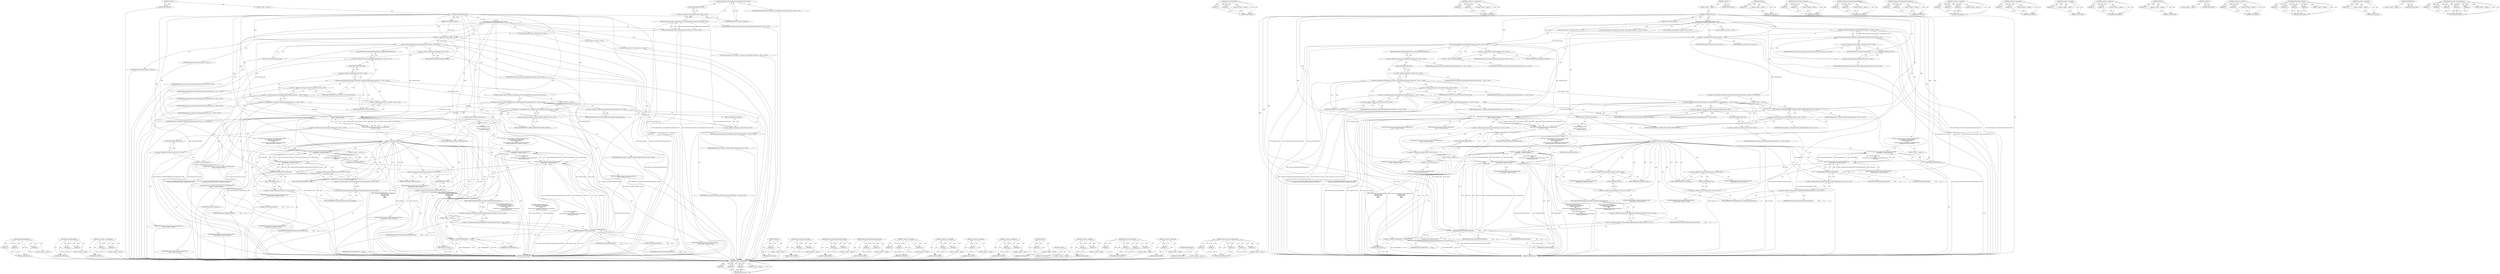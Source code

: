 digraph "extension_file_util.LoadExtension" {
vulnerable_217 [label=<(METHOD,NewRunnableMethod)>];
vulnerable_218 [label=<(PARAM,p1)>];
vulnerable_219 [label=<(PARAM,p2)>];
vulnerable_220 [label=<(PARAM,p3)>];
vulnerable_221 [label=<(BLOCK,&lt;empty&gt;,&lt;empty&gt;)>];
vulnerable_222 [label=<(METHOD_RETURN,ANY)>];
vulnerable_164 [label=<(METHOD,file_util.AbsolutePath)>];
vulnerable_165 [label=<(PARAM,p1)>];
vulnerable_166 [label=<(PARAM,p2)>];
vulnerable_167 [label=<(BLOCK,&lt;empty&gt;,&lt;empty&gt;)>];
vulnerable_168 [label=<(METHOD_RETURN,ANY)>];
vulnerable_189 [label=<(METHOD,&lt;operators&gt;.assignmentOr)>];
vulnerable_190 [label=<(PARAM,p1)>];
vulnerable_191 [label=<(PARAM,p2)>];
vulnerable_192 [label=<(BLOCK,&lt;empty&gt;,&lt;empty&gt;)>];
vulnerable_193 [label=<(METHOD_RETURN,ANY)>];
vulnerable_6 [label=<(METHOD,&lt;global&gt;)<SUB>1</SUB>>];
vulnerable_7 [label=<(BLOCK,&lt;empty&gt;,&lt;empty&gt;)<SUB>1</SUB>>];
vulnerable_8 [label=<(METHOD,LoadSingleExtension)<SUB>1</SUB>>];
vulnerable_9 [label=<(PARAM,const FilePath&amp; path_in)<SUB>1</SUB>>];
vulnerable_10 [label="<(BLOCK,{
  CHECK(BrowserThread::CurrentlyOn(BrowserThr...,{
  CHECK(BrowserThread::CurrentlyOn(BrowserThr...)<SUB>1</SUB>>"];
vulnerable_11 [label="<(CHECK,CHECK(BrowserThread::CurrentlyOn(BrowserThread:...)<SUB>2</SUB>>"];
vulnerable_12 [label="<(BrowserThread.CurrentlyOn,BrowserThread::CurrentlyOn(BrowserThread::FILE))<SUB>2</SUB>>"];
vulnerable_13 [label="<(&lt;operator&gt;.fieldAccess,BrowserThread::CurrentlyOn)<SUB>2</SUB>>"];
vulnerable_14 [label="<(IDENTIFIER,BrowserThread,BrowserThread::CurrentlyOn(BrowserThread::FILE))<SUB>2</SUB>>"];
vulnerable_15 [label=<(FIELD_IDENTIFIER,CurrentlyOn,CurrentlyOn)<SUB>2</SUB>>];
vulnerable_16 [label="<(&lt;operator&gt;.fieldAccess,BrowserThread::FILE)<SUB>2</SUB>>"];
vulnerable_17 [label="<(IDENTIFIER,BrowserThread,BrowserThread::CurrentlyOn(BrowserThread::FILE))<SUB>2</SUB>>"];
vulnerable_18 [label=<(FIELD_IDENTIFIER,FILE,FILE)<SUB>2</SUB>>];
vulnerable_19 [label="<(LOCAL,FilePath extension_path: FilePath)<SUB>4</SUB>>"];
vulnerable_20 [label=<(&lt;operator&gt;.assignment,extension_path = path_in)<SUB>4</SUB>>];
vulnerable_21 [label=<(IDENTIFIER,extension_path,extension_path = path_in)<SUB>4</SUB>>];
vulnerable_22 [label=<(IDENTIFIER,path_in,extension_path = path_in)<SUB>4</SUB>>];
vulnerable_23 [label="<(file_util.AbsolutePath,file_util::AbsolutePath(&amp;extension_path))<SUB>5</SUB>>"];
vulnerable_24 [label="<(&lt;operator&gt;.fieldAccess,file_util::AbsolutePath)<SUB>5</SUB>>"];
vulnerable_25 [label="<(IDENTIFIER,file_util,file_util::AbsolutePath(&amp;extension_path))<SUB>5</SUB>>"];
vulnerable_26 [label=<(FIELD_IDENTIFIER,AbsolutePath,AbsolutePath)<SUB>5</SUB>>];
vulnerable_27 [label=<(&lt;operator&gt;.addressOf,&amp;extension_path)<SUB>5</SUB>>];
vulnerable_28 [label="<(IDENTIFIER,extension_path,file_util::AbsolutePath(&amp;extension_path))<SUB>5</SUB>>"];
vulnerable_29 [label="<(LOCAL,int flags: int)<SUB>7</SUB>>"];
vulnerable_30 [label="<(&lt;operator&gt;.assignment,flags = Extension::ShouldAlwaysAllowFileAccess(...)<SUB>7</SUB>>"];
vulnerable_31 [label="<(IDENTIFIER,flags,flags = Extension::ShouldAlwaysAllowFileAccess(...)<SUB>7</SUB>>"];
vulnerable_32 [label="<(&lt;operator&gt;.conditional,Extension::ShouldAlwaysAllowFileAccess(Extensio...)<SUB>7</SUB>>"];
vulnerable_33 [label="<(Extension.ShouldAlwaysAllowFileAccess,Extension::ShouldAlwaysAllowFileAccess(Extensio...)<SUB>7</SUB>>"];
vulnerable_34 [label="<(&lt;operator&gt;.fieldAccess,Extension::ShouldAlwaysAllowFileAccess)<SUB>7</SUB>>"];
vulnerable_35 [label="<(IDENTIFIER,Extension,Extension::ShouldAlwaysAllowFileAccess(Extensio...)<SUB>7</SUB>>"];
vulnerable_36 [label=<(FIELD_IDENTIFIER,ShouldAlwaysAllowFileAccess,ShouldAlwaysAllowFileAccess)<SUB>7</SUB>>];
vulnerable_37 [label="<(&lt;operator&gt;.fieldAccess,Extension::LOAD)<SUB>7</SUB>>"];
vulnerable_38 [label="<(IDENTIFIER,Extension,Extension::ShouldAlwaysAllowFileAccess(Extensio...)<SUB>7</SUB>>"];
vulnerable_39 [label=<(FIELD_IDENTIFIER,LOAD,LOAD)<SUB>7</SUB>>];
vulnerable_40 [label="<(&lt;operator&gt;.fieldAccess,Extension::ALLOW_FILE_ACCESS)<SUB>8</SUB>>"];
vulnerable_41 [label="<(IDENTIFIER,Extension,Extension::ShouldAlwaysAllowFileAccess(Extensio...)<SUB>8</SUB>>"];
vulnerable_42 [label=<(FIELD_IDENTIFIER,ALLOW_FILE_ACCESS,ALLOW_FILE_ACCESS)<SUB>8</SUB>>];
vulnerable_43 [label="<(&lt;operator&gt;.fieldAccess,Extension::NO_FLAGS)<SUB>8</SUB>>"];
vulnerable_44 [label="<(IDENTIFIER,Extension,Extension::ShouldAlwaysAllowFileAccess(Extensio...)<SUB>8</SUB>>"];
vulnerable_45 [label=<(FIELD_IDENTIFIER,NO_FLAGS,NO_FLAGS)<SUB>8</SUB>>];
vulnerable_46 [label="<(CONTROL_STRUCTURE,IF,if (Extension::ShouldDoStrictErrorChecking(Extension::LOAD)))<SUB>9</SUB>>"];
vulnerable_47 [label="<(Extension.ShouldDoStrictErrorChecking,Extension::ShouldDoStrictErrorChecking(Extensio...)<SUB>9</SUB>>"];
vulnerable_48 [label="<(&lt;operator&gt;.fieldAccess,Extension::ShouldDoStrictErrorChecking)<SUB>9</SUB>>"];
vulnerable_49 [label="<(IDENTIFIER,Extension,Extension::ShouldDoStrictErrorChecking(Extensio...)<SUB>9</SUB>>"];
vulnerable_50 [label=<(FIELD_IDENTIFIER,ShouldDoStrictErrorChecking,ShouldDoStrictErrorChecking)<SUB>9</SUB>>];
vulnerable_51 [label="<(&lt;operator&gt;.fieldAccess,Extension::LOAD)<SUB>9</SUB>>"];
vulnerable_52 [label="<(IDENTIFIER,Extension,Extension::ShouldDoStrictErrorChecking(Extensio...)<SUB>9</SUB>>"];
vulnerable_53 [label=<(FIELD_IDENTIFIER,LOAD,LOAD)<SUB>9</SUB>>];
vulnerable_54 [label=<(BLOCK,&lt;empty&gt;,&lt;empty&gt;)<SUB>10</SUB>>];
vulnerable_55 [label="<(&lt;operators&gt;.assignmentOr,flags |= Extension::STRICT_ERROR_CHECKS)<SUB>10</SUB>>"];
vulnerable_56 [label="<(IDENTIFIER,flags,flags |= Extension::STRICT_ERROR_CHECKS)<SUB>10</SUB>>"];
vulnerable_57 [label="<(&lt;operator&gt;.fieldAccess,Extension::STRICT_ERROR_CHECKS)<SUB>10</SUB>>"];
vulnerable_58 [label="<(IDENTIFIER,Extension,flags |= Extension::STRICT_ERROR_CHECKS)<SUB>10</SUB>>"];
vulnerable_59 [label=<(FIELD_IDENTIFIER,STRICT_ERROR_CHECKS,STRICT_ERROR_CHECKS)<SUB>10</SUB>>];
vulnerable_60 [label="<(LOCAL,std.string error: std.string)<SUB>11</SUB>>"];
vulnerable_61 [label="<(LOCAL,scoped_refptr&lt;const Extension&gt; extension: scoped_refptr&lt;Extension&gt;)<SUB>12</SUB>>"];
vulnerable_62 [label="<(extension,extension(extension_file_util::LoadExtension(
 ...)<SUB>12</SUB>>"];
vulnerable_63 [label="<(extension_file_util.LoadExtension,extension_file_util::LoadExtension(
      exten...)<SUB>12</SUB>>"];
vulnerable_64 [label="<(&lt;operator&gt;.fieldAccess,extension_file_util::LoadExtension)<SUB>12</SUB>>"];
vulnerable_65 [label="<(IDENTIFIER,extension_file_util,extension_file_util::LoadExtension(
      exten...)<SUB>12</SUB>>"];
vulnerable_66 [label=<(FIELD_IDENTIFIER,LoadExtension,LoadExtension)<SUB>12</SUB>>];
vulnerable_67 [label="<(IDENTIFIER,extension_path,extension_file_util::LoadExtension(
      exten...)<SUB>13</SUB>>"];
vulnerable_68 [label="<(&lt;operator&gt;.fieldAccess,Extension::LOAD)<SUB>14</SUB>>"];
vulnerable_69 [label="<(IDENTIFIER,Extension,extension_file_util::LoadExtension(
      exten...)<SUB>14</SUB>>"];
vulnerable_70 [label=<(FIELD_IDENTIFIER,LOAD,LOAD)<SUB>14</SUB>>];
vulnerable_71 [label="<(IDENTIFIER,flags,extension_file_util::LoadExtension(
      exten...)<SUB>15</SUB>>"];
vulnerable_72 [label=<(&lt;operator&gt;.addressOf,&amp;error)<SUB>16</SUB>>];
vulnerable_73 [label="<(IDENTIFIER,error,extension_file_util::LoadExtension(
      exten...)<SUB>16</SUB>>"];
vulnerable_74 [label=<(CONTROL_STRUCTURE,IF,if (!extension))<SUB>18</SUB>>];
vulnerable_75 [label=<(&lt;operator&gt;.logicalNot,!extension)<SUB>18</SUB>>];
vulnerable_76 [label=<(IDENTIFIER,extension,!extension)<SUB>18</SUB>>];
vulnerable_77 [label="<(BLOCK,{
    if (!BrowserThread::PostTask(
           ...,{
    if (!BrowserThread::PostTask(
           ...)<SUB>18</SUB>>"];
vulnerable_78 [label="<(CONTROL_STRUCTURE,IF,if (!BrowserThread::PostTask(
            BrowserThread::UI, FROM_HERE,
            NewRunnableMethod(
                this,
                &amp;ExtensionServiceBackend::ReportExtensionLoadError,
                extension_path, error))))<SUB>19</SUB>>"];
vulnerable_79 [label="<(&lt;operator&gt;.logicalNot,!BrowserThread::PostTask(
            BrowserTh...)<SUB>19</SUB>>"];
vulnerable_80 [label="<(BrowserThread.PostTask,BrowserThread::PostTask(
            BrowserThr...)<SUB>19</SUB>>"];
vulnerable_81 [label="<(&lt;operator&gt;.fieldAccess,BrowserThread::PostTask)<SUB>19</SUB>>"];
vulnerable_82 [label="<(IDENTIFIER,BrowserThread,BrowserThread::PostTask(
            BrowserThr...)<SUB>19</SUB>>"];
vulnerable_83 [label=<(FIELD_IDENTIFIER,PostTask,PostTask)<SUB>19</SUB>>];
vulnerable_84 [label="<(&lt;operator&gt;.fieldAccess,BrowserThread::UI)<SUB>20</SUB>>"];
vulnerable_85 [label="<(IDENTIFIER,BrowserThread,BrowserThread::PostTask(
            BrowserThr...)<SUB>20</SUB>>"];
vulnerable_86 [label=<(FIELD_IDENTIFIER,UI,UI)<SUB>20</SUB>>];
vulnerable_87 [label="<(IDENTIFIER,FROM_HERE,BrowserThread::PostTask(
            BrowserThr...)<SUB>20</SUB>>"];
vulnerable_88 [label=<(NewRunnableMethod,NewRunnableMethod(
                this,
      ...)<SUB>21</SUB>>];
vulnerable_89 [label=<(LITERAL,this,NewRunnableMethod(
                this,
      ...)<SUB>22</SUB>>];
vulnerable_90 [label="<(&lt;operator&gt;.addressOf,&amp;ExtensionServiceBackend::ReportExtensionLoadError)<SUB>23</SUB>>"];
vulnerable_91 [label="<(&lt;operator&gt;.fieldAccess,ExtensionServiceBackend::ReportExtensionLoadError)<SUB>23</SUB>>"];
vulnerable_92 [label=<(IDENTIFIER,ExtensionServiceBackend,NewRunnableMethod(
                this,
      ...)<SUB>23</SUB>>];
vulnerable_93 [label=<(FIELD_IDENTIFIER,ReportExtensionLoadError,ReportExtensionLoadError)<SUB>23</SUB>>];
vulnerable_94 [label=<(IDENTIFIER,extension_path,NewRunnableMethod(
                this,
      ...)<SUB>24</SUB>>];
vulnerable_95 [label=<(IDENTIFIER,error,NewRunnableMethod(
                this,
      ...)<SUB>24</SUB>>];
vulnerable_96 [label=<(BLOCK,&lt;empty&gt;,&lt;empty&gt;)<SUB>25</SUB>>];
vulnerable_97 [label=<(&lt;operator&gt;.shiftLeft,NOTREACHED() &lt;&lt; error)<SUB>25</SUB>>];
vulnerable_98 [label=<(NOTREACHED,NOTREACHED())<SUB>25</SUB>>];
vulnerable_99 [label=<(IDENTIFIER,error,NOTREACHED() &lt;&lt; error)<SUB>25</SUB>>];
vulnerable_100 [label=<(RETURN,return;,return;)<SUB>26</SUB>>];
vulnerable_101 [label="<(CONTROL_STRUCTURE,IF,if (!BrowserThread::PostTask(
           BrowserThread::UI, FROM_HERE,
           NewRunnableMethod(
               this,
              &amp;ExtensionServiceBackend::OnExtensionInstalled,
               extension))))<SUB>29</SUB>>"];
vulnerable_102 [label="<(&lt;operator&gt;.logicalNot,!BrowserThread::PostTask(
           BrowserThr...)<SUB>29</SUB>>"];
vulnerable_103 [label="<(BrowserThread.PostTask,BrowserThread::PostTask(
           BrowserThre...)<SUB>29</SUB>>"];
vulnerable_104 [label="<(&lt;operator&gt;.fieldAccess,BrowserThread::PostTask)<SUB>29</SUB>>"];
vulnerable_105 [label="<(IDENTIFIER,BrowserThread,BrowserThread::PostTask(
           BrowserThre...)<SUB>29</SUB>>"];
vulnerable_106 [label=<(FIELD_IDENTIFIER,PostTask,PostTask)<SUB>29</SUB>>];
vulnerable_107 [label="<(&lt;operator&gt;.fieldAccess,BrowserThread::UI)<SUB>30</SUB>>"];
vulnerable_108 [label="<(IDENTIFIER,BrowserThread,BrowserThread::PostTask(
           BrowserThre...)<SUB>30</SUB>>"];
vulnerable_109 [label=<(FIELD_IDENTIFIER,UI,UI)<SUB>30</SUB>>];
vulnerable_110 [label="<(IDENTIFIER,FROM_HERE,BrowserThread::PostTask(
           BrowserThre...)<SUB>30</SUB>>"];
vulnerable_111 [label=<(NewRunnableMethod,NewRunnableMethod(
               this,
       ...)<SUB>31</SUB>>];
vulnerable_112 [label=<(LITERAL,this,NewRunnableMethod(
               this,
       ...)<SUB>32</SUB>>];
vulnerable_113 [label="<(&lt;operator&gt;.addressOf,&amp;ExtensionServiceBackend::OnExtensionInstalled)<SUB>33</SUB>>"];
vulnerable_114 [label="<(&lt;operator&gt;.fieldAccess,ExtensionServiceBackend::OnExtensionInstalled)<SUB>33</SUB>>"];
vulnerable_115 [label=<(IDENTIFIER,ExtensionServiceBackend,NewRunnableMethod(
               this,
       ...)<SUB>33</SUB>>];
vulnerable_116 [label=<(FIELD_IDENTIFIER,OnExtensionInstalled,OnExtensionInstalled)<SUB>33</SUB>>];
vulnerable_117 [label=<(IDENTIFIER,extension,NewRunnableMethod(
               this,
       ...)<SUB>34</SUB>>];
vulnerable_118 [label=<(BLOCK,&lt;empty&gt;,&lt;empty&gt;)<SUB>35</SUB>>];
vulnerable_119 [label=<(NOTREACHED,NOTREACHED())<SUB>35</SUB>>];
vulnerable_120 [label=<(METHOD_RETURN,void)<SUB>1</SUB>>];
vulnerable_122 [label=<(METHOD_RETURN,ANY)<SUB>1</SUB>>];
vulnerable_194 [label=<(METHOD,extension)>];
vulnerable_195 [label=<(PARAM,p1)>];
vulnerable_196 [label=<(BLOCK,&lt;empty&gt;,&lt;empty&gt;)>];
vulnerable_197 [label=<(METHOD_RETURN,ANY)>];
vulnerable_149 [label=<(METHOD,BrowserThread.CurrentlyOn)>];
vulnerable_150 [label=<(PARAM,p1)>];
vulnerable_151 [label=<(PARAM,p2)>];
vulnerable_152 [label=<(BLOCK,&lt;empty&gt;,&lt;empty&gt;)>];
vulnerable_153 [label=<(METHOD_RETURN,ANY)>];
vulnerable_184 [label=<(METHOD,Extension.ShouldDoStrictErrorChecking)>];
vulnerable_185 [label=<(PARAM,p1)>];
vulnerable_186 [label=<(PARAM,p2)>];
vulnerable_187 [label=<(BLOCK,&lt;empty&gt;,&lt;empty&gt;)>];
vulnerable_188 [label=<(METHOD_RETURN,ANY)>];
vulnerable_179 [label=<(METHOD,Extension.ShouldAlwaysAllowFileAccess)>];
vulnerable_180 [label=<(PARAM,p1)>];
vulnerable_181 [label=<(PARAM,p2)>];
vulnerable_182 [label=<(BLOCK,&lt;empty&gt;,&lt;empty&gt;)>];
vulnerable_183 [label=<(METHOD_RETURN,ANY)>];
vulnerable_173 [label=<(METHOD,&lt;operator&gt;.conditional)>];
vulnerable_174 [label=<(PARAM,p1)>];
vulnerable_175 [label=<(PARAM,p2)>];
vulnerable_176 [label=<(PARAM,p3)>];
vulnerable_177 [label=<(BLOCK,&lt;empty&gt;,&lt;empty&gt;)>];
vulnerable_178 [label=<(METHOD_RETURN,ANY)>];
vulnerable_159 [label=<(METHOD,&lt;operator&gt;.assignment)>];
vulnerable_160 [label=<(PARAM,p1)>];
vulnerable_161 [label=<(PARAM,p2)>];
vulnerable_162 [label=<(BLOCK,&lt;empty&gt;,&lt;empty&gt;)>];
vulnerable_163 [label=<(METHOD_RETURN,ANY)>];
vulnerable_206 [label=<(METHOD,&lt;operator&gt;.logicalNot)>];
vulnerable_207 [label=<(PARAM,p1)>];
vulnerable_208 [label=<(BLOCK,&lt;empty&gt;,&lt;empty&gt;)>];
vulnerable_209 [label=<(METHOD_RETURN,ANY)>];
vulnerable_154 [label=<(METHOD,&lt;operator&gt;.fieldAccess)>];
vulnerable_155 [label=<(PARAM,p1)>];
vulnerable_156 [label=<(PARAM,p2)>];
vulnerable_157 [label=<(BLOCK,&lt;empty&gt;,&lt;empty&gt;)>];
vulnerable_158 [label=<(METHOD_RETURN,ANY)>];
vulnerable_145 [label=<(METHOD,CHECK)>];
vulnerable_146 [label=<(PARAM,p1)>];
vulnerable_147 [label=<(BLOCK,&lt;empty&gt;,&lt;empty&gt;)>];
vulnerable_148 [label=<(METHOD_RETURN,ANY)>];
vulnerable_139 [label=<(METHOD,&lt;global&gt;)<SUB>1</SUB>>];
vulnerable_140 [label=<(BLOCK,&lt;empty&gt;,&lt;empty&gt;)>];
vulnerable_141 [label=<(METHOD_RETURN,ANY)>];
vulnerable_223 [label=<(METHOD,&lt;operator&gt;.shiftLeft)>];
vulnerable_224 [label=<(PARAM,p1)>];
vulnerable_225 [label=<(PARAM,p2)>];
vulnerable_226 [label=<(BLOCK,&lt;empty&gt;,&lt;empty&gt;)>];
vulnerable_227 [label=<(METHOD_RETURN,ANY)>];
vulnerable_210 [label=<(METHOD,BrowserThread.PostTask)>];
vulnerable_211 [label=<(PARAM,p1)>];
vulnerable_212 [label=<(PARAM,p2)>];
vulnerable_213 [label=<(PARAM,p3)>];
vulnerable_214 [label=<(PARAM,p4)>];
vulnerable_215 [label=<(BLOCK,&lt;empty&gt;,&lt;empty&gt;)>];
vulnerable_216 [label=<(METHOD_RETURN,ANY)>];
vulnerable_169 [label=<(METHOD,&lt;operator&gt;.addressOf)>];
vulnerable_170 [label=<(PARAM,p1)>];
vulnerable_171 [label=<(BLOCK,&lt;empty&gt;,&lt;empty&gt;)>];
vulnerable_172 [label=<(METHOD_RETURN,ANY)>];
vulnerable_228 [label=<(METHOD,NOTREACHED)>];
vulnerable_229 [label=<(BLOCK,&lt;empty&gt;,&lt;empty&gt;)>];
vulnerable_230 [label=<(METHOD_RETURN,ANY)>];
vulnerable_198 [label=<(METHOD,extension_file_util.LoadExtension)>];
vulnerable_199 [label=<(PARAM,p1)>];
vulnerable_200 [label=<(PARAM,p2)>];
vulnerable_201 [label=<(PARAM,p3)>];
vulnerable_202 [label=<(PARAM,p4)>];
vulnerable_203 [label=<(PARAM,p5)>];
vulnerable_204 [label=<(BLOCK,&lt;empty&gt;,&lt;empty&gt;)>];
vulnerable_205 [label=<(METHOD_RETURN,ANY)>];
fixed_217 [label=<(METHOD,NewRunnableMethod)>];
fixed_218 [label=<(PARAM,p1)>];
fixed_219 [label=<(PARAM,p2)>];
fixed_220 [label=<(PARAM,p3)>];
fixed_221 [label=<(BLOCK,&lt;empty&gt;,&lt;empty&gt;)>];
fixed_222 [label=<(METHOD_RETURN,ANY)>];
fixed_164 [label=<(METHOD,file_util.AbsolutePath)>];
fixed_165 [label=<(PARAM,p1)>];
fixed_166 [label=<(PARAM,p2)>];
fixed_167 [label=<(BLOCK,&lt;empty&gt;,&lt;empty&gt;)>];
fixed_168 [label=<(METHOD_RETURN,ANY)>];
fixed_189 [label=<(METHOD,&lt;operators&gt;.assignmentOr)>];
fixed_190 [label=<(PARAM,p1)>];
fixed_191 [label=<(PARAM,p2)>];
fixed_192 [label=<(BLOCK,&lt;empty&gt;,&lt;empty&gt;)>];
fixed_193 [label=<(METHOD_RETURN,ANY)>];
fixed_6 [label=<(METHOD,&lt;global&gt;)<SUB>1</SUB>>];
fixed_7 [label=<(BLOCK,&lt;empty&gt;,&lt;empty&gt;)<SUB>1</SUB>>];
fixed_8 [label=<(METHOD,LoadSingleExtension)<SUB>1</SUB>>];
fixed_9 [label=<(PARAM,const FilePath&amp; path_in)<SUB>1</SUB>>];
fixed_10 [label="<(BLOCK,{
  CHECK(BrowserThread::CurrentlyOn(BrowserThr...,{
  CHECK(BrowserThread::CurrentlyOn(BrowserThr...)<SUB>1</SUB>>"];
fixed_11 [label="<(CHECK,CHECK(BrowserThread::CurrentlyOn(BrowserThread:...)<SUB>2</SUB>>"];
fixed_12 [label="<(BrowserThread.CurrentlyOn,BrowserThread::CurrentlyOn(BrowserThread::FILE))<SUB>2</SUB>>"];
fixed_13 [label="<(&lt;operator&gt;.fieldAccess,BrowserThread::CurrentlyOn)<SUB>2</SUB>>"];
fixed_14 [label="<(IDENTIFIER,BrowserThread,BrowserThread::CurrentlyOn(BrowserThread::FILE))<SUB>2</SUB>>"];
fixed_15 [label=<(FIELD_IDENTIFIER,CurrentlyOn,CurrentlyOn)<SUB>2</SUB>>];
fixed_16 [label="<(&lt;operator&gt;.fieldAccess,BrowserThread::FILE)<SUB>2</SUB>>"];
fixed_17 [label="<(IDENTIFIER,BrowserThread,BrowserThread::CurrentlyOn(BrowserThread::FILE))<SUB>2</SUB>>"];
fixed_18 [label=<(FIELD_IDENTIFIER,FILE,FILE)<SUB>2</SUB>>];
fixed_19 [label="<(LOCAL,FilePath extension_path: FilePath)<SUB>4</SUB>>"];
fixed_20 [label=<(&lt;operator&gt;.assignment,extension_path = path_in)<SUB>4</SUB>>];
fixed_21 [label=<(IDENTIFIER,extension_path,extension_path = path_in)<SUB>4</SUB>>];
fixed_22 [label=<(IDENTIFIER,path_in,extension_path = path_in)<SUB>4</SUB>>];
fixed_23 [label="<(file_util.AbsolutePath,file_util::AbsolutePath(&amp;extension_path))<SUB>5</SUB>>"];
fixed_24 [label="<(&lt;operator&gt;.fieldAccess,file_util::AbsolutePath)<SUB>5</SUB>>"];
fixed_25 [label="<(IDENTIFIER,file_util,file_util::AbsolutePath(&amp;extension_path))<SUB>5</SUB>>"];
fixed_26 [label=<(FIELD_IDENTIFIER,AbsolutePath,AbsolutePath)<SUB>5</SUB>>];
fixed_27 [label=<(&lt;operator&gt;.addressOf,&amp;extension_path)<SUB>5</SUB>>];
fixed_28 [label="<(IDENTIFIER,extension_path,file_util::AbsolutePath(&amp;extension_path))<SUB>5</SUB>>"];
fixed_29 [label="<(LOCAL,int flags: int)<SUB>7</SUB>>"];
fixed_30 [label="<(&lt;operator&gt;.assignment,flags = Extension::ShouldAlwaysAllowFileAccess(...)<SUB>7</SUB>>"];
fixed_31 [label="<(IDENTIFIER,flags,flags = Extension::ShouldAlwaysAllowFileAccess(...)<SUB>7</SUB>>"];
fixed_32 [label="<(&lt;operator&gt;.conditional,Extension::ShouldAlwaysAllowFileAccess(Extensio...)<SUB>7</SUB>>"];
fixed_33 [label="<(Extension.ShouldAlwaysAllowFileAccess,Extension::ShouldAlwaysAllowFileAccess(Extensio...)<SUB>7</SUB>>"];
fixed_34 [label="<(&lt;operator&gt;.fieldAccess,Extension::ShouldAlwaysAllowFileAccess)<SUB>7</SUB>>"];
fixed_35 [label="<(IDENTIFIER,Extension,Extension::ShouldAlwaysAllowFileAccess(Extensio...)<SUB>7</SUB>>"];
fixed_36 [label=<(FIELD_IDENTIFIER,ShouldAlwaysAllowFileAccess,ShouldAlwaysAllowFileAccess)<SUB>7</SUB>>];
fixed_37 [label="<(&lt;operator&gt;.fieldAccess,Extension::LOAD)<SUB>7</SUB>>"];
fixed_38 [label="<(IDENTIFIER,Extension,Extension::ShouldAlwaysAllowFileAccess(Extensio...)<SUB>7</SUB>>"];
fixed_39 [label=<(FIELD_IDENTIFIER,LOAD,LOAD)<SUB>7</SUB>>];
fixed_40 [label="<(&lt;operator&gt;.fieldAccess,Extension::ALLOW_FILE_ACCESS)<SUB>8</SUB>>"];
fixed_41 [label="<(IDENTIFIER,Extension,Extension::ShouldAlwaysAllowFileAccess(Extensio...)<SUB>8</SUB>>"];
fixed_42 [label=<(FIELD_IDENTIFIER,ALLOW_FILE_ACCESS,ALLOW_FILE_ACCESS)<SUB>8</SUB>>];
fixed_43 [label="<(&lt;operator&gt;.fieldAccess,Extension::NO_FLAGS)<SUB>8</SUB>>"];
fixed_44 [label="<(IDENTIFIER,Extension,Extension::ShouldAlwaysAllowFileAccess(Extensio...)<SUB>8</SUB>>"];
fixed_45 [label=<(FIELD_IDENTIFIER,NO_FLAGS,NO_FLAGS)<SUB>8</SUB>>];
fixed_46 [label="<(CONTROL_STRUCTURE,IF,if (Extension::ShouldDoStrictErrorChecking(Extension::LOAD)))<SUB>9</SUB>>"];
fixed_47 [label="<(Extension.ShouldDoStrictErrorChecking,Extension::ShouldDoStrictErrorChecking(Extensio...)<SUB>9</SUB>>"];
fixed_48 [label="<(&lt;operator&gt;.fieldAccess,Extension::ShouldDoStrictErrorChecking)<SUB>9</SUB>>"];
fixed_49 [label="<(IDENTIFIER,Extension,Extension::ShouldDoStrictErrorChecking(Extensio...)<SUB>9</SUB>>"];
fixed_50 [label=<(FIELD_IDENTIFIER,ShouldDoStrictErrorChecking,ShouldDoStrictErrorChecking)<SUB>9</SUB>>];
fixed_51 [label="<(&lt;operator&gt;.fieldAccess,Extension::LOAD)<SUB>9</SUB>>"];
fixed_52 [label="<(IDENTIFIER,Extension,Extension::ShouldDoStrictErrorChecking(Extensio...)<SUB>9</SUB>>"];
fixed_53 [label=<(FIELD_IDENTIFIER,LOAD,LOAD)<SUB>9</SUB>>];
fixed_54 [label=<(BLOCK,&lt;empty&gt;,&lt;empty&gt;)<SUB>10</SUB>>];
fixed_55 [label="<(&lt;operators&gt;.assignmentOr,flags |= Extension::STRICT_ERROR_CHECKS)<SUB>10</SUB>>"];
fixed_56 [label="<(IDENTIFIER,flags,flags |= Extension::STRICT_ERROR_CHECKS)<SUB>10</SUB>>"];
fixed_57 [label="<(&lt;operator&gt;.fieldAccess,Extension::STRICT_ERROR_CHECKS)<SUB>10</SUB>>"];
fixed_58 [label="<(IDENTIFIER,Extension,flags |= Extension::STRICT_ERROR_CHECKS)<SUB>10</SUB>>"];
fixed_59 [label=<(FIELD_IDENTIFIER,STRICT_ERROR_CHECKS,STRICT_ERROR_CHECKS)<SUB>10</SUB>>];
fixed_60 [label="<(LOCAL,std.string error: std.string)<SUB>11</SUB>>"];
fixed_61 [label="<(LOCAL,scoped_refptr&lt;const Extension&gt; extension: scoped_refptr&lt;Extension&gt;)<SUB>12</SUB>>"];
fixed_62 [label="<(extension,extension(extension_file_util::LoadExtension(
 ...)<SUB>12</SUB>>"];
fixed_63 [label="<(extension_file_util.LoadExtension,extension_file_util::LoadExtension(
      exten...)<SUB>12</SUB>>"];
fixed_64 [label="<(&lt;operator&gt;.fieldAccess,extension_file_util::LoadExtension)<SUB>12</SUB>>"];
fixed_65 [label="<(IDENTIFIER,extension_file_util,extension_file_util::LoadExtension(
      exten...)<SUB>12</SUB>>"];
fixed_66 [label=<(FIELD_IDENTIFIER,LoadExtension,LoadExtension)<SUB>12</SUB>>];
fixed_67 [label="<(IDENTIFIER,extension_path,extension_file_util::LoadExtension(
      exten...)<SUB>13</SUB>>"];
fixed_68 [label="<(&lt;operator&gt;.fieldAccess,Extension::LOAD)<SUB>14</SUB>>"];
fixed_69 [label="<(IDENTIFIER,Extension,extension_file_util::LoadExtension(
      exten...)<SUB>14</SUB>>"];
fixed_70 [label=<(FIELD_IDENTIFIER,LOAD,LOAD)<SUB>14</SUB>>];
fixed_71 [label="<(IDENTIFIER,flags,extension_file_util::LoadExtension(
      exten...)<SUB>15</SUB>>"];
fixed_72 [label=<(&lt;operator&gt;.addressOf,&amp;error)<SUB>16</SUB>>];
fixed_73 [label="<(IDENTIFIER,error,extension_file_util::LoadExtension(
      exten...)<SUB>16</SUB>>"];
fixed_74 [label=<(CONTROL_STRUCTURE,IF,if (!extension))<SUB>18</SUB>>];
fixed_75 [label=<(&lt;operator&gt;.logicalNot,!extension)<SUB>18</SUB>>];
fixed_76 [label=<(IDENTIFIER,extension,!extension)<SUB>18</SUB>>];
fixed_77 [label="<(BLOCK,{
    if (!BrowserThread::PostTask(
           ...,{
    if (!BrowserThread::PostTask(
           ...)<SUB>18</SUB>>"];
fixed_78 [label="<(CONTROL_STRUCTURE,IF,if (!BrowserThread::PostTask(
            BrowserThread::UI, FROM_HERE,
            NewRunnableMethod(
                this,
                &amp;ExtensionServiceBackend::ReportExtensionLoadError,
                extension_path, error))))<SUB>19</SUB>>"];
fixed_79 [label="<(&lt;operator&gt;.logicalNot,!BrowserThread::PostTask(
            BrowserTh...)<SUB>19</SUB>>"];
fixed_80 [label="<(BrowserThread.PostTask,BrowserThread::PostTask(
            BrowserThr...)<SUB>19</SUB>>"];
fixed_81 [label="<(&lt;operator&gt;.fieldAccess,BrowserThread::PostTask)<SUB>19</SUB>>"];
fixed_82 [label="<(IDENTIFIER,BrowserThread,BrowserThread::PostTask(
            BrowserThr...)<SUB>19</SUB>>"];
fixed_83 [label=<(FIELD_IDENTIFIER,PostTask,PostTask)<SUB>19</SUB>>];
fixed_84 [label="<(&lt;operator&gt;.fieldAccess,BrowserThread::UI)<SUB>20</SUB>>"];
fixed_85 [label="<(IDENTIFIER,BrowserThread,BrowserThread::PostTask(
            BrowserThr...)<SUB>20</SUB>>"];
fixed_86 [label=<(FIELD_IDENTIFIER,UI,UI)<SUB>20</SUB>>];
fixed_87 [label="<(IDENTIFIER,FROM_HERE,BrowserThread::PostTask(
            BrowserThr...)<SUB>20</SUB>>"];
fixed_88 [label=<(NewRunnableMethod,NewRunnableMethod(
                this,
      ...)<SUB>21</SUB>>];
fixed_89 [label=<(LITERAL,this,NewRunnableMethod(
                this,
      ...)<SUB>22</SUB>>];
fixed_90 [label="<(&lt;operator&gt;.addressOf,&amp;ExtensionServiceBackend::ReportExtensionLoadError)<SUB>23</SUB>>"];
fixed_91 [label="<(&lt;operator&gt;.fieldAccess,ExtensionServiceBackend::ReportExtensionLoadError)<SUB>23</SUB>>"];
fixed_92 [label=<(IDENTIFIER,ExtensionServiceBackend,NewRunnableMethod(
                this,
      ...)<SUB>23</SUB>>];
fixed_93 [label=<(FIELD_IDENTIFIER,ReportExtensionLoadError,ReportExtensionLoadError)<SUB>23</SUB>>];
fixed_94 [label=<(IDENTIFIER,extension_path,NewRunnableMethod(
                this,
      ...)<SUB>24</SUB>>];
fixed_95 [label=<(IDENTIFIER,error,NewRunnableMethod(
                this,
      ...)<SUB>24</SUB>>];
fixed_96 [label=<(BLOCK,&lt;empty&gt;,&lt;empty&gt;)<SUB>25</SUB>>];
fixed_97 [label=<(&lt;operator&gt;.shiftLeft,NOTREACHED() &lt;&lt; error)<SUB>25</SUB>>];
fixed_98 [label=<(NOTREACHED,NOTREACHED())<SUB>25</SUB>>];
fixed_99 [label=<(IDENTIFIER,error,NOTREACHED() &lt;&lt; error)<SUB>25</SUB>>];
fixed_100 [label=<(RETURN,return;,return;)<SUB>26</SUB>>];
fixed_101 [label="<(CONTROL_STRUCTURE,IF,if (!BrowserThread::PostTask(
           BrowserThread::UI, FROM_HERE,
           NewRunnableMethod(
               this,
              &amp;ExtensionServiceBackend::OnLoadSingleExtension,
               extension))))<SUB>29</SUB>>"];
fixed_102 [label="<(&lt;operator&gt;.logicalNot,!BrowserThread::PostTask(
           BrowserThr...)<SUB>29</SUB>>"];
fixed_103 [label="<(BrowserThread.PostTask,BrowserThread::PostTask(
           BrowserThre...)<SUB>29</SUB>>"];
fixed_104 [label="<(&lt;operator&gt;.fieldAccess,BrowserThread::PostTask)<SUB>29</SUB>>"];
fixed_105 [label="<(IDENTIFIER,BrowserThread,BrowserThread::PostTask(
           BrowserThre...)<SUB>29</SUB>>"];
fixed_106 [label=<(FIELD_IDENTIFIER,PostTask,PostTask)<SUB>29</SUB>>];
fixed_107 [label="<(&lt;operator&gt;.fieldAccess,BrowserThread::UI)<SUB>30</SUB>>"];
fixed_108 [label="<(IDENTIFIER,BrowserThread,BrowserThread::PostTask(
           BrowserThre...)<SUB>30</SUB>>"];
fixed_109 [label=<(FIELD_IDENTIFIER,UI,UI)<SUB>30</SUB>>];
fixed_110 [label="<(IDENTIFIER,FROM_HERE,BrowserThread::PostTask(
           BrowserThre...)<SUB>30</SUB>>"];
fixed_111 [label=<(NewRunnableMethod,NewRunnableMethod(
               this,
       ...)<SUB>31</SUB>>];
fixed_112 [label=<(LITERAL,this,NewRunnableMethod(
               this,
       ...)<SUB>32</SUB>>];
fixed_113 [label="<(&lt;operator&gt;.addressOf,&amp;ExtensionServiceBackend::OnLoadSingleExtension)<SUB>33</SUB>>"];
fixed_114 [label="<(&lt;operator&gt;.fieldAccess,ExtensionServiceBackend::OnLoadSingleExtension)<SUB>33</SUB>>"];
fixed_115 [label=<(IDENTIFIER,ExtensionServiceBackend,NewRunnableMethod(
               this,
       ...)<SUB>33</SUB>>];
fixed_116 [label=<(FIELD_IDENTIFIER,OnLoadSingleExtension,OnLoadSingleExtension)<SUB>33</SUB>>];
fixed_117 [label=<(IDENTIFIER,extension,NewRunnableMethod(
               this,
       ...)<SUB>34</SUB>>];
fixed_118 [label=<(BLOCK,&lt;empty&gt;,&lt;empty&gt;)<SUB>35</SUB>>];
fixed_119 [label=<(NOTREACHED,NOTREACHED())<SUB>35</SUB>>];
fixed_120 [label=<(METHOD_RETURN,void)<SUB>1</SUB>>];
fixed_122 [label=<(METHOD_RETURN,ANY)<SUB>1</SUB>>];
fixed_194 [label=<(METHOD,extension)>];
fixed_195 [label=<(PARAM,p1)>];
fixed_196 [label=<(BLOCK,&lt;empty&gt;,&lt;empty&gt;)>];
fixed_197 [label=<(METHOD_RETURN,ANY)>];
fixed_149 [label=<(METHOD,BrowserThread.CurrentlyOn)>];
fixed_150 [label=<(PARAM,p1)>];
fixed_151 [label=<(PARAM,p2)>];
fixed_152 [label=<(BLOCK,&lt;empty&gt;,&lt;empty&gt;)>];
fixed_153 [label=<(METHOD_RETURN,ANY)>];
fixed_184 [label=<(METHOD,Extension.ShouldDoStrictErrorChecking)>];
fixed_185 [label=<(PARAM,p1)>];
fixed_186 [label=<(PARAM,p2)>];
fixed_187 [label=<(BLOCK,&lt;empty&gt;,&lt;empty&gt;)>];
fixed_188 [label=<(METHOD_RETURN,ANY)>];
fixed_179 [label=<(METHOD,Extension.ShouldAlwaysAllowFileAccess)>];
fixed_180 [label=<(PARAM,p1)>];
fixed_181 [label=<(PARAM,p2)>];
fixed_182 [label=<(BLOCK,&lt;empty&gt;,&lt;empty&gt;)>];
fixed_183 [label=<(METHOD_RETURN,ANY)>];
fixed_173 [label=<(METHOD,&lt;operator&gt;.conditional)>];
fixed_174 [label=<(PARAM,p1)>];
fixed_175 [label=<(PARAM,p2)>];
fixed_176 [label=<(PARAM,p3)>];
fixed_177 [label=<(BLOCK,&lt;empty&gt;,&lt;empty&gt;)>];
fixed_178 [label=<(METHOD_RETURN,ANY)>];
fixed_159 [label=<(METHOD,&lt;operator&gt;.assignment)>];
fixed_160 [label=<(PARAM,p1)>];
fixed_161 [label=<(PARAM,p2)>];
fixed_162 [label=<(BLOCK,&lt;empty&gt;,&lt;empty&gt;)>];
fixed_163 [label=<(METHOD_RETURN,ANY)>];
fixed_206 [label=<(METHOD,&lt;operator&gt;.logicalNot)>];
fixed_207 [label=<(PARAM,p1)>];
fixed_208 [label=<(BLOCK,&lt;empty&gt;,&lt;empty&gt;)>];
fixed_209 [label=<(METHOD_RETURN,ANY)>];
fixed_154 [label=<(METHOD,&lt;operator&gt;.fieldAccess)>];
fixed_155 [label=<(PARAM,p1)>];
fixed_156 [label=<(PARAM,p2)>];
fixed_157 [label=<(BLOCK,&lt;empty&gt;,&lt;empty&gt;)>];
fixed_158 [label=<(METHOD_RETURN,ANY)>];
fixed_145 [label=<(METHOD,CHECK)>];
fixed_146 [label=<(PARAM,p1)>];
fixed_147 [label=<(BLOCK,&lt;empty&gt;,&lt;empty&gt;)>];
fixed_148 [label=<(METHOD_RETURN,ANY)>];
fixed_139 [label=<(METHOD,&lt;global&gt;)<SUB>1</SUB>>];
fixed_140 [label=<(BLOCK,&lt;empty&gt;,&lt;empty&gt;)>];
fixed_141 [label=<(METHOD_RETURN,ANY)>];
fixed_223 [label=<(METHOD,&lt;operator&gt;.shiftLeft)>];
fixed_224 [label=<(PARAM,p1)>];
fixed_225 [label=<(PARAM,p2)>];
fixed_226 [label=<(BLOCK,&lt;empty&gt;,&lt;empty&gt;)>];
fixed_227 [label=<(METHOD_RETURN,ANY)>];
fixed_210 [label=<(METHOD,BrowserThread.PostTask)>];
fixed_211 [label=<(PARAM,p1)>];
fixed_212 [label=<(PARAM,p2)>];
fixed_213 [label=<(PARAM,p3)>];
fixed_214 [label=<(PARAM,p4)>];
fixed_215 [label=<(BLOCK,&lt;empty&gt;,&lt;empty&gt;)>];
fixed_216 [label=<(METHOD_RETURN,ANY)>];
fixed_169 [label=<(METHOD,&lt;operator&gt;.addressOf)>];
fixed_170 [label=<(PARAM,p1)>];
fixed_171 [label=<(BLOCK,&lt;empty&gt;,&lt;empty&gt;)>];
fixed_172 [label=<(METHOD_RETURN,ANY)>];
fixed_228 [label=<(METHOD,NOTREACHED)>];
fixed_229 [label=<(BLOCK,&lt;empty&gt;,&lt;empty&gt;)>];
fixed_230 [label=<(METHOD_RETURN,ANY)>];
fixed_198 [label=<(METHOD,extension_file_util.LoadExtension)>];
fixed_199 [label=<(PARAM,p1)>];
fixed_200 [label=<(PARAM,p2)>];
fixed_201 [label=<(PARAM,p3)>];
fixed_202 [label=<(PARAM,p4)>];
fixed_203 [label=<(PARAM,p5)>];
fixed_204 [label=<(BLOCK,&lt;empty&gt;,&lt;empty&gt;)>];
fixed_205 [label=<(METHOD_RETURN,ANY)>];
vulnerable_217 -> vulnerable_218  [key=0, label="AST: "];
vulnerable_217 -> vulnerable_218  [key=1, label="DDG: "];
vulnerable_217 -> vulnerable_221  [key=0, label="AST: "];
vulnerable_217 -> vulnerable_219  [key=0, label="AST: "];
vulnerable_217 -> vulnerable_219  [key=1, label="DDG: "];
vulnerable_217 -> vulnerable_222  [key=0, label="AST: "];
vulnerable_217 -> vulnerable_222  [key=1, label="CFG: "];
vulnerable_217 -> vulnerable_220  [key=0, label="AST: "];
vulnerable_217 -> vulnerable_220  [key=1, label="DDG: "];
vulnerable_218 -> vulnerable_222  [key=0, label="DDG: p1"];
vulnerable_219 -> vulnerable_222  [key=0, label="DDG: p2"];
vulnerable_220 -> vulnerable_222  [key=0, label="DDG: p3"];
vulnerable_221 -> fixed_217  [key=0];
vulnerable_222 -> fixed_217  [key=0];
vulnerable_164 -> vulnerable_165  [key=0, label="AST: "];
vulnerable_164 -> vulnerable_165  [key=1, label="DDG: "];
vulnerable_164 -> vulnerable_167  [key=0, label="AST: "];
vulnerable_164 -> vulnerable_166  [key=0, label="AST: "];
vulnerable_164 -> vulnerable_166  [key=1, label="DDG: "];
vulnerable_164 -> vulnerable_168  [key=0, label="AST: "];
vulnerable_164 -> vulnerable_168  [key=1, label="CFG: "];
vulnerable_165 -> vulnerable_168  [key=0, label="DDG: p1"];
vulnerable_166 -> vulnerable_168  [key=0, label="DDG: p2"];
vulnerable_167 -> fixed_217  [key=0];
vulnerable_168 -> fixed_217  [key=0];
vulnerable_189 -> vulnerable_190  [key=0, label="AST: "];
vulnerable_189 -> vulnerable_190  [key=1, label="DDG: "];
vulnerable_189 -> vulnerable_192  [key=0, label="AST: "];
vulnerable_189 -> vulnerable_191  [key=0, label="AST: "];
vulnerable_189 -> vulnerable_191  [key=1, label="DDG: "];
vulnerable_189 -> vulnerable_193  [key=0, label="AST: "];
vulnerable_189 -> vulnerable_193  [key=1, label="CFG: "];
vulnerable_190 -> vulnerable_193  [key=0, label="DDG: p1"];
vulnerable_191 -> vulnerable_193  [key=0, label="DDG: p2"];
vulnerable_192 -> fixed_217  [key=0];
vulnerable_193 -> fixed_217  [key=0];
vulnerable_6 -> vulnerable_7  [key=0, label="AST: "];
vulnerable_6 -> vulnerable_122  [key=0, label="AST: "];
vulnerable_6 -> vulnerable_122  [key=1, label="CFG: "];
vulnerable_7 -> vulnerable_8  [key=0, label="AST: "];
vulnerable_8 -> vulnerable_9  [key=0, label="AST: "];
vulnerable_8 -> vulnerable_9  [key=1, label="DDG: "];
vulnerable_8 -> vulnerable_10  [key=0, label="AST: "];
vulnerable_8 -> vulnerable_120  [key=0, label="AST: "];
vulnerable_8 -> vulnerable_15  [key=0, label="CFG: "];
vulnerable_8 -> vulnerable_20  [key=0, label="DDG: "];
vulnerable_8 -> vulnerable_23  [key=0, label="DDG: "];
vulnerable_8 -> vulnerable_63  [key=0, label="DDG: "];
vulnerable_8 -> vulnerable_75  [key=0, label="DDG: "];
vulnerable_8 -> vulnerable_100  [key=0, label="DDG: "];
vulnerable_8 -> vulnerable_119  [key=0, label="DDG: "];
vulnerable_8 -> vulnerable_55  [key=0, label="DDG: "];
vulnerable_8 -> vulnerable_103  [key=0, label="DDG: "];
vulnerable_8 -> vulnerable_111  [key=0, label="DDG: "];
vulnerable_8 -> vulnerable_80  [key=0, label="DDG: "];
vulnerable_8 -> vulnerable_97  [key=0, label="DDG: "];
vulnerable_8 -> vulnerable_88  [key=0, label="DDG: "];
vulnerable_9 -> vulnerable_20  [key=0, label="DDG: path_in"];
vulnerable_10 -> vulnerable_11  [key=0, label="AST: "];
vulnerable_10 -> vulnerable_19  [key=0, label="AST: "];
vulnerable_10 -> vulnerable_20  [key=0, label="AST: "];
vulnerable_10 -> vulnerable_23  [key=0, label="AST: "];
vulnerable_10 -> vulnerable_29  [key=0, label="AST: "];
vulnerable_10 -> vulnerable_30  [key=0, label="AST: "];
vulnerable_10 -> vulnerable_46  [key=0, label="AST: "];
vulnerable_10 -> vulnerable_60  [key=0, label="AST: "];
vulnerable_10 -> vulnerable_61  [key=0, label="AST: "];
vulnerable_10 -> vulnerable_62  [key=0, label="AST: "];
vulnerable_10 -> vulnerable_74  [key=0, label="AST: "];
vulnerable_10 -> vulnerable_101  [key=0, label="AST: "];
vulnerable_11 -> vulnerable_12  [key=0, label="AST: "];
vulnerable_11 -> vulnerable_20  [key=0, label="CFG: "];
vulnerable_11 -> vulnerable_120  [key=0, label="DDG: BrowserThread::CurrentlyOn(BrowserThread::FILE)"];
vulnerable_11 -> vulnerable_120  [key=1, label="DDG: CHECK(BrowserThread::CurrentlyOn(BrowserThread::FILE))"];
vulnerable_12 -> vulnerable_13  [key=0, label="AST: "];
vulnerable_12 -> vulnerable_16  [key=0, label="AST: "];
vulnerable_12 -> vulnerable_11  [key=0, label="CFG: "];
vulnerable_12 -> vulnerable_11  [key=1, label="DDG: BrowserThread::CurrentlyOn"];
vulnerable_12 -> vulnerable_11  [key=2, label="DDG: BrowserThread::FILE"];
vulnerable_12 -> vulnerable_120  [key=0, label="DDG: BrowserThread::CurrentlyOn"];
vulnerable_12 -> vulnerable_120  [key=1, label="DDG: BrowserThread::FILE"];
vulnerable_13 -> vulnerable_14  [key=0, label="AST: "];
vulnerable_13 -> vulnerable_15  [key=0, label="AST: "];
vulnerable_13 -> vulnerable_18  [key=0, label="CFG: "];
vulnerable_14 -> fixed_217  [key=0];
vulnerable_15 -> vulnerable_13  [key=0, label="CFG: "];
vulnerable_16 -> vulnerable_17  [key=0, label="AST: "];
vulnerable_16 -> vulnerable_18  [key=0, label="AST: "];
vulnerable_16 -> vulnerable_12  [key=0, label="CFG: "];
vulnerable_17 -> fixed_217  [key=0];
vulnerable_18 -> vulnerable_16  [key=0, label="CFG: "];
vulnerable_19 -> fixed_217  [key=0];
vulnerable_20 -> vulnerable_21  [key=0, label="AST: "];
vulnerable_20 -> vulnerable_22  [key=0, label="AST: "];
vulnerable_20 -> vulnerable_26  [key=0, label="CFG: "];
vulnerable_20 -> vulnerable_120  [key=0, label="DDG: path_in"];
vulnerable_20 -> vulnerable_120  [key=1, label="DDG: extension_path = path_in"];
vulnerable_20 -> vulnerable_23  [key=0, label="DDG: extension_path"];
vulnerable_20 -> vulnerable_63  [key=0, label="DDG: extension_path"];
vulnerable_21 -> fixed_217  [key=0];
vulnerable_22 -> fixed_217  [key=0];
vulnerable_23 -> vulnerable_24  [key=0, label="AST: "];
vulnerable_23 -> vulnerable_27  [key=0, label="AST: "];
vulnerable_23 -> vulnerable_36  [key=0, label="CFG: "];
vulnerable_23 -> vulnerable_120  [key=0, label="DDG: file_util::AbsolutePath"];
vulnerable_23 -> vulnerable_120  [key=1, label="DDG: &amp;extension_path"];
vulnerable_23 -> vulnerable_120  [key=2, label="DDG: file_util::AbsolutePath(&amp;extension_path)"];
vulnerable_23 -> vulnerable_63  [key=0, label="DDG: &amp;extension_path"];
vulnerable_23 -> vulnerable_88  [key=0, label="DDG: &amp;extension_path"];
vulnerable_24 -> vulnerable_25  [key=0, label="AST: "];
vulnerable_24 -> vulnerable_26  [key=0, label="AST: "];
vulnerable_24 -> vulnerable_27  [key=0, label="CFG: "];
vulnerable_25 -> fixed_217  [key=0];
vulnerable_26 -> vulnerable_24  [key=0, label="CFG: "];
vulnerable_27 -> vulnerable_28  [key=0, label="AST: "];
vulnerable_27 -> vulnerable_23  [key=0, label="CFG: "];
vulnerable_28 -> fixed_217  [key=0];
vulnerable_29 -> fixed_217  [key=0];
vulnerable_30 -> vulnerable_31  [key=0, label="AST: "];
vulnerable_30 -> vulnerable_32  [key=0, label="AST: "];
vulnerable_30 -> vulnerable_50  [key=0, label="CFG: "];
vulnerable_30 -> vulnerable_120  [key=0, label="DDG: Extension::ShouldAlwaysAllowFileAccess(Extension::LOAD) ?
      Extension::ALLOW_FILE_ACCESS : Extension::NO_FLAGS"];
vulnerable_30 -> vulnerable_120  [key=1, label="DDG: flags = Extension::ShouldAlwaysAllowFileAccess(Extension::LOAD) ?
      Extension::ALLOW_FILE_ACCESS : Extension::NO_FLAGS"];
vulnerable_30 -> vulnerable_63  [key=0, label="DDG: flags"];
vulnerable_30 -> vulnerable_55  [key=0, label="DDG: flags"];
vulnerable_31 -> fixed_217  [key=0];
vulnerable_32 -> vulnerable_33  [key=0, label="AST: "];
vulnerable_32 -> vulnerable_40  [key=0, label="AST: "];
vulnerable_32 -> vulnerable_43  [key=0, label="AST: "];
vulnerable_32 -> vulnerable_30  [key=0, label="CFG: "];
vulnerable_32 -> vulnerable_120  [key=0, label="DDG: Extension::ShouldAlwaysAllowFileAccess(Extension::LOAD)"];
vulnerable_32 -> vulnerable_120  [key=1, label="DDG: Extension::NO_FLAGS"];
vulnerable_32 -> vulnerable_120  [key=2, label="DDG: Extension::ALLOW_FILE_ACCESS"];
vulnerable_33 -> vulnerable_34  [key=0, label="AST: "];
vulnerable_33 -> vulnerable_37  [key=0, label="AST: "];
vulnerable_33 -> vulnerable_42  [key=0, label="CFG: "];
vulnerable_33 -> vulnerable_42  [key=1, label="CDG: "];
vulnerable_33 -> vulnerable_45  [key=0, label="CFG: "];
vulnerable_33 -> vulnerable_45  [key=1, label="CDG: "];
vulnerable_33 -> vulnerable_120  [key=0, label="DDG: Extension::ShouldAlwaysAllowFileAccess"];
vulnerable_33 -> vulnerable_47  [key=0, label="DDG: Extension::LOAD"];
vulnerable_33 -> vulnerable_40  [key=0, label="CDG: "];
vulnerable_33 -> vulnerable_43  [key=0, label="CDG: "];
vulnerable_34 -> vulnerable_35  [key=0, label="AST: "];
vulnerable_34 -> vulnerable_36  [key=0, label="AST: "];
vulnerable_34 -> vulnerable_39  [key=0, label="CFG: "];
vulnerable_35 -> fixed_217  [key=0];
vulnerable_36 -> vulnerable_34  [key=0, label="CFG: "];
vulnerable_37 -> vulnerable_38  [key=0, label="AST: "];
vulnerable_37 -> vulnerable_39  [key=0, label="AST: "];
vulnerable_37 -> vulnerable_33  [key=0, label="CFG: "];
vulnerable_38 -> fixed_217  [key=0];
vulnerable_39 -> vulnerable_37  [key=0, label="CFG: "];
vulnerable_40 -> vulnerable_41  [key=0, label="AST: "];
vulnerable_40 -> vulnerable_42  [key=0, label="AST: "];
vulnerable_40 -> vulnerable_32  [key=0, label="CFG: "];
vulnerable_41 -> fixed_217  [key=0];
vulnerable_42 -> vulnerable_40  [key=0, label="CFG: "];
vulnerable_43 -> vulnerable_44  [key=0, label="AST: "];
vulnerable_43 -> vulnerable_45  [key=0, label="AST: "];
vulnerable_43 -> vulnerable_32  [key=0, label="CFG: "];
vulnerable_44 -> fixed_217  [key=0];
vulnerable_45 -> vulnerable_43  [key=0, label="CFG: "];
vulnerable_46 -> vulnerable_47  [key=0, label="AST: "];
vulnerable_46 -> vulnerable_54  [key=0, label="AST: "];
vulnerable_47 -> vulnerable_48  [key=0, label="AST: "];
vulnerable_47 -> vulnerable_51  [key=0, label="AST: "];
vulnerable_47 -> vulnerable_59  [key=0, label="CFG: "];
vulnerable_47 -> vulnerable_59  [key=1, label="CDG: "];
vulnerable_47 -> vulnerable_66  [key=0, label="CFG: "];
vulnerable_47 -> vulnerable_120  [key=0, label="DDG: Extension::ShouldDoStrictErrorChecking"];
vulnerable_47 -> vulnerable_120  [key=1, label="DDG: Extension::ShouldDoStrictErrorChecking(Extension::LOAD)"];
vulnerable_47 -> vulnerable_63  [key=0, label="DDG: Extension::LOAD"];
vulnerable_47 -> vulnerable_57  [key=0, label="CDG: "];
vulnerable_47 -> vulnerable_55  [key=0, label="CDG: "];
vulnerable_48 -> vulnerable_49  [key=0, label="AST: "];
vulnerable_48 -> vulnerable_50  [key=0, label="AST: "];
vulnerable_48 -> vulnerable_53  [key=0, label="CFG: "];
vulnerable_49 -> fixed_217  [key=0];
vulnerable_50 -> vulnerable_48  [key=0, label="CFG: "];
vulnerable_51 -> vulnerable_52  [key=0, label="AST: "];
vulnerable_51 -> vulnerable_53  [key=0, label="AST: "];
vulnerable_51 -> vulnerable_47  [key=0, label="CFG: "];
vulnerable_52 -> fixed_217  [key=0];
vulnerable_53 -> vulnerable_51  [key=0, label="CFG: "];
vulnerable_54 -> vulnerable_55  [key=0, label="AST: "];
vulnerable_55 -> vulnerable_56  [key=0, label="AST: "];
vulnerable_55 -> vulnerable_57  [key=0, label="AST: "];
vulnerable_55 -> vulnerable_66  [key=0, label="CFG: "];
vulnerable_55 -> vulnerable_120  [key=0, label="DDG: Extension::STRICT_ERROR_CHECKS"];
vulnerable_55 -> vulnerable_63  [key=0, label="DDG: flags"];
vulnerable_56 -> fixed_217  [key=0];
vulnerable_57 -> vulnerable_58  [key=0, label="AST: "];
vulnerable_57 -> vulnerable_59  [key=0, label="AST: "];
vulnerable_57 -> vulnerable_55  [key=0, label="CFG: "];
vulnerable_58 -> fixed_217  [key=0];
vulnerable_59 -> vulnerable_57  [key=0, label="CFG: "];
vulnerable_60 -> fixed_217  [key=0];
vulnerable_61 -> fixed_217  [key=0];
vulnerable_62 -> vulnerable_63  [key=0, label="AST: "];
vulnerable_62 -> vulnerable_75  [key=0, label="CFG: "];
vulnerable_62 -> vulnerable_120  [key=0, label="DDG: extension_file_util::LoadExtension(
      extension_path,
      Extension::LOAD,
      flags,
      &amp;error)"];
vulnerable_62 -> vulnerable_120  [key=1, label="DDG: extension(extension_file_util::LoadExtension(
      extension_path,
      Extension::LOAD,
      flags,
      &amp;error))"];
vulnerable_63 -> vulnerable_64  [key=0, label="AST: "];
vulnerable_63 -> vulnerable_67  [key=0, label="AST: "];
vulnerable_63 -> vulnerable_68  [key=0, label="AST: "];
vulnerable_63 -> vulnerable_71  [key=0, label="AST: "];
vulnerable_63 -> vulnerable_72  [key=0, label="AST: "];
vulnerable_63 -> vulnerable_62  [key=0, label="CFG: "];
vulnerable_63 -> vulnerable_62  [key=1, label="DDG: extension_path"];
vulnerable_63 -> vulnerable_62  [key=2, label="DDG: Extension::LOAD"];
vulnerable_63 -> vulnerable_62  [key=3, label="DDG: flags"];
vulnerable_63 -> vulnerable_62  [key=4, label="DDG: &amp;error"];
vulnerable_63 -> vulnerable_62  [key=5, label="DDG: extension_file_util::LoadExtension"];
vulnerable_63 -> vulnerable_120  [key=0, label="DDG: extension_file_util::LoadExtension"];
vulnerable_63 -> vulnerable_120  [key=1, label="DDG: Extension::LOAD"];
vulnerable_63 -> vulnerable_120  [key=2, label="DDG: flags"];
vulnerable_63 -> vulnerable_120  [key=3, label="DDG: &amp;error"];
vulnerable_63 -> vulnerable_97  [key=0, label="DDG: &amp;error"];
vulnerable_63 -> vulnerable_88  [key=0, label="DDG: extension_path"];
vulnerable_63 -> vulnerable_88  [key=1, label="DDG: &amp;error"];
vulnerable_64 -> vulnerable_65  [key=0, label="AST: "];
vulnerable_64 -> vulnerable_66  [key=0, label="AST: "];
vulnerable_64 -> vulnerable_70  [key=0, label="CFG: "];
vulnerable_65 -> fixed_217  [key=0];
vulnerable_66 -> vulnerable_64  [key=0, label="CFG: "];
vulnerable_67 -> fixed_217  [key=0];
vulnerable_68 -> vulnerable_69  [key=0, label="AST: "];
vulnerable_68 -> vulnerable_70  [key=0, label="AST: "];
vulnerable_68 -> vulnerable_72  [key=0, label="CFG: "];
vulnerable_69 -> fixed_217  [key=0];
vulnerable_70 -> vulnerable_68  [key=0, label="CFG: "];
vulnerable_71 -> fixed_217  [key=0];
vulnerable_72 -> vulnerable_73  [key=0, label="AST: "];
vulnerable_72 -> vulnerable_63  [key=0, label="CFG: "];
vulnerable_73 -> fixed_217  [key=0];
vulnerable_74 -> vulnerable_75  [key=0, label="AST: "];
vulnerable_74 -> vulnerable_77  [key=0, label="AST: "];
vulnerable_75 -> vulnerable_76  [key=0, label="AST: "];
vulnerable_75 -> vulnerable_83  [key=0, label="CFG: "];
vulnerable_75 -> vulnerable_83  [key=1, label="CDG: "];
vulnerable_75 -> vulnerable_106  [key=0, label="CFG: "];
vulnerable_75 -> vulnerable_106  [key=1, label="CDG: "];
vulnerable_75 -> vulnerable_120  [key=0, label="DDG: extension"];
vulnerable_75 -> vulnerable_120  [key=1, label="DDG: !extension"];
vulnerable_75 -> vulnerable_111  [key=0, label="DDG: extension"];
vulnerable_75 -> vulnerable_111  [key=1, label="CDG: "];
vulnerable_75 -> vulnerable_107  [key=0, label="CDG: "];
vulnerable_75 -> vulnerable_113  [key=0, label="CDG: "];
vulnerable_75 -> vulnerable_116  [key=0, label="CDG: "];
vulnerable_75 -> vulnerable_81  [key=0, label="CDG: "];
vulnerable_75 -> vulnerable_84  [key=0, label="CDG: "];
vulnerable_75 -> vulnerable_102  [key=0, label="CDG: "];
vulnerable_75 -> vulnerable_114  [key=0, label="CDG: "];
vulnerable_75 -> vulnerable_103  [key=0, label="CDG: "];
vulnerable_75 -> vulnerable_104  [key=0, label="CDG: "];
vulnerable_75 -> vulnerable_91  [key=0, label="CDG: "];
vulnerable_75 -> vulnerable_93  [key=0, label="CDG: "];
vulnerable_75 -> vulnerable_90  [key=0, label="CDG: "];
vulnerable_75 -> vulnerable_79  [key=0, label="CDG: "];
vulnerable_75 -> vulnerable_80  [key=0, label="CDG: "];
vulnerable_75 -> vulnerable_100  [key=0, label="CDG: "];
vulnerable_75 -> vulnerable_88  [key=0, label="CDG: "];
vulnerable_75 -> vulnerable_109  [key=0, label="CDG: "];
vulnerable_75 -> vulnerable_86  [key=0, label="CDG: "];
vulnerable_76 -> fixed_217  [key=0];
vulnerable_77 -> vulnerable_78  [key=0, label="AST: "];
vulnerable_77 -> vulnerable_100  [key=0, label="AST: "];
vulnerable_78 -> vulnerable_79  [key=0, label="AST: "];
vulnerable_78 -> vulnerable_96  [key=0, label="AST: "];
vulnerable_79 -> vulnerable_80  [key=0, label="AST: "];
vulnerable_79 -> vulnerable_98  [key=0, label="CFG: "];
vulnerable_79 -> vulnerable_98  [key=1, label="CDG: "];
vulnerable_79 -> vulnerable_100  [key=0, label="CFG: "];
vulnerable_79 -> vulnerable_120  [key=0, label="DDG: BrowserThread::PostTask(
            BrowserThread::UI, FROM_HERE,
            NewRunnableMethod(
                this,
                &amp;ExtensionServiceBackend::ReportExtensionLoadError,
                extension_path, error))"];
vulnerable_79 -> vulnerable_120  [key=1, label="DDG: !BrowserThread::PostTask(
            BrowserThread::UI, FROM_HERE,
            NewRunnableMethod(
                this,
                &amp;ExtensionServiceBackend::ReportExtensionLoadError,
                extension_path, error))"];
vulnerable_79 -> vulnerable_97  [key=0, label="CDG: "];
vulnerable_80 -> vulnerable_81  [key=0, label="AST: "];
vulnerable_80 -> vulnerable_84  [key=0, label="AST: "];
vulnerable_80 -> vulnerable_87  [key=0, label="AST: "];
vulnerable_80 -> vulnerable_88  [key=0, label="AST: "];
vulnerable_80 -> vulnerable_79  [key=0, label="CFG: "];
vulnerable_80 -> vulnerable_79  [key=1, label="DDG: BrowserThread::PostTask"];
vulnerable_80 -> vulnerable_79  [key=2, label="DDG: BrowserThread::UI"];
vulnerable_80 -> vulnerable_79  [key=3, label="DDG: FROM_HERE"];
vulnerable_80 -> vulnerable_79  [key=4, label="DDG: NewRunnableMethod(
                this,
                &amp;ExtensionServiceBackend::ReportExtensionLoadError,
                extension_path, error)"];
vulnerable_80 -> vulnerable_120  [key=0, label="DDG: BrowserThread::PostTask"];
vulnerable_80 -> vulnerable_120  [key=1, label="DDG: BrowserThread::UI"];
vulnerable_80 -> vulnerable_120  [key=2, label="DDG: FROM_HERE"];
vulnerable_80 -> vulnerable_120  [key=3, label="DDG: NewRunnableMethod(
                this,
                &amp;ExtensionServiceBackend::ReportExtensionLoadError,
                extension_path, error)"];
vulnerable_81 -> vulnerable_82  [key=0, label="AST: "];
vulnerable_81 -> vulnerable_83  [key=0, label="AST: "];
vulnerable_81 -> vulnerable_86  [key=0, label="CFG: "];
vulnerable_82 -> fixed_217  [key=0];
vulnerable_83 -> vulnerable_81  [key=0, label="CFG: "];
vulnerable_84 -> vulnerable_85  [key=0, label="AST: "];
vulnerable_84 -> vulnerable_86  [key=0, label="AST: "];
vulnerable_84 -> vulnerable_93  [key=0, label="CFG: "];
vulnerable_85 -> fixed_217  [key=0];
vulnerable_86 -> vulnerable_84  [key=0, label="CFG: "];
vulnerable_87 -> fixed_217  [key=0];
vulnerable_88 -> vulnerable_89  [key=0, label="AST: "];
vulnerable_88 -> vulnerable_90  [key=0, label="AST: "];
vulnerable_88 -> vulnerable_94  [key=0, label="AST: "];
vulnerable_88 -> vulnerable_95  [key=0, label="AST: "];
vulnerable_88 -> vulnerable_80  [key=0, label="CFG: "];
vulnerable_88 -> vulnerable_80  [key=1, label="DDG: this"];
vulnerable_88 -> vulnerable_80  [key=2, label="DDG: &amp;ExtensionServiceBackend::ReportExtensionLoadError"];
vulnerable_88 -> vulnerable_80  [key=3, label="DDG: extension_path"];
vulnerable_88 -> vulnerable_80  [key=4, label="DDG: error"];
vulnerable_88 -> vulnerable_120  [key=0, label="DDG: &amp;ExtensionServiceBackend::ReportExtensionLoadError"];
vulnerable_88 -> vulnerable_120  [key=1, label="DDG: extension_path"];
vulnerable_88 -> vulnerable_120  [key=2, label="DDG: error"];
vulnerable_88 -> vulnerable_97  [key=0, label="DDG: error"];
vulnerable_89 -> fixed_217  [key=0];
vulnerable_90 -> vulnerable_91  [key=0, label="AST: "];
vulnerable_90 -> vulnerable_88  [key=0, label="CFG: "];
vulnerable_91 -> vulnerable_92  [key=0, label="AST: "];
vulnerable_91 -> vulnerable_93  [key=0, label="AST: "];
vulnerable_91 -> vulnerable_90  [key=0, label="CFG: "];
vulnerable_92 -> fixed_217  [key=0];
vulnerable_93 -> vulnerable_91  [key=0, label="CFG: "];
vulnerable_94 -> fixed_217  [key=0];
vulnerable_95 -> fixed_217  [key=0];
vulnerable_96 -> vulnerable_97  [key=0, label="AST: "];
vulnerable_97 -> vulnerable_98  [key=0, label="AST: "];
vulnerable_97 -> vulnerable_99  [key=0, label="AST: "];
vulnerable_97 -> vulnerable_100  [key=0, label="CFG: "];
vulnerable_97 -> vulnerable_120  [key=0, label="DDG: NOTREACHED()"];
vulnerable_97 -> vulnerable_120  [key=1, label="DDG: error"];
vulnerable_97 -> vulnerable_120  [key=2, label="DDG: NOTREACHED() &lt;&lt; error"];
vulnerable_98 -> vulnerable_97  [key=0, label="CFG: "];
vulnerable_99 -> fixed_217  [key=0];
vulnerable_100 -> vulnerable_120  [key=0, label="CFG: "];
vulnerable_100 -> vulnerable_120  [key=1, label="DDG: &lt;RET&gt;"];
vulnerable_101 -> vulnerable_102  [key=0, label="AST: "];
vulnerable_101 -> vulnerable_118  [key=0, label="AST: "];
vulnerable_102 -> vulnerable_103  [key=0, label="AST: "];
vulnerable_102 -> vulnerable_119  [key=0, label="CFG: "];
vulnerable_102 -> vulnerable_119  [key=1, label="CDG: "];
vulnerable_102 -> vulnerable_120  [key=0, label="CFG: "];
vulnerable_103 -> vulnerable_104  [key=0, label="AST: "];
vulnerable_103 -> vulnerable_107  [key=0, label="AST: "];
vulnerable_103 -> vulnerable_110  [key=0, label="AST: "];
vulnerable_103 -> vulnerable_111  [key=0, label="AST: "];
vulnerable_103 -> vulnerable_102  [key=0, label="CFG: "];
vulnerable_103 -> vulnerable_102  [key=1, label="DDG: BrowserThread::PostTask"];
vulnerable_103 -> vulnerable_102  [key=2, label="DDG: BrowserThread::UI"];
vulnerable_103 -> vulnerable_102  [key=3, label="DDG: FROM_HERE"];
vulnerable_103 -> vulnerable_102  [key=4, label="DDG: NewRunnableMethod(
               this,
              &amp;ExtensionServiceBackend::OnExtensionInstalled,
               extension)"];
vulnerable_104 -> vulnerable_105  [key=0, label="AST: "];
vulnerable_104 -> vulnerable_106  [key=0, label="AST: "];
vulnerable_104 -> vulnerable_109  [key=0, label="CFG: "];
vulnerable_105 -> fixed_217  [key=0];
vulnerable_106 -> vulnerable_104  [key=0, label="CFG: "];
vulnerable_107 -> vulnerable_108  [key=0, label="AST: "];
vulnerable_107 -> vulnerable_109  [key=0, label="AST: "];
vulnerable_107 -> vulnerable_116  [key=0, label="CFG: "];
vulnerable_108 -> fixed_217  [key=0];
vulnerable_109 -> vulnerable_107  [key=0, label="CFG: "];
vulnerable_110 -> fixed_217  [key=0];
vulnerable_111 -> vulnerable_112  [key=0, label="AST: "];
vulnerable_111 -> vulnerable_113  [key=0, label="AST: "];
vulnerable_111 -> vulnerable_117  [key=0, label="AST: "];
vulnerable_111 -> vulnerable_103  [key=0, label="CFG: "];
vulnerable_111 -> vulnerable_103  [key=1, label="DDG: this"];
vulnerable_111 -> vulnerable_103  [key=2, label="DDG: &amp;ExtensionServiceBackend::OnExtensionInstalled"];
vulnerable_111 -> vulnerable_103  [key=3, label="DDG: extension"];
vulnerable_112 -> fixed_217  [key=0];
vulnerable_113 -> vulnerable_114  [key=0, label="AST: "];
vulnerable_113 -> vulnerable_111  [key=0, label="CFG: "];
vulnerable_114 -> vulnerable_115  [key=0, label="AST: "];
vulnerable_114 -> vulnerable_116  [key=0, label="AST: "];
vulnerable_114 -> vulnerable_113  [key=0, label="CFG: "];
vulnerable_115 -> fixed_217  [key=0];
vulnerable_116 -> vulnerable_114  [key=0, label="CFG: "];
vulnerable_117 -> fixed_217  [key=0];
vulnerable_118 -> vulnerable_119  [key=0, label="AST: "];
vulnerable_119 -> vulnerable_120  [key=0, label="CFG: "];
vulnerable_120 -> fixed_217  [key=0];
vulnerable_122 -> fixed_217  [key=0];
vulnerable_194 -> vulnerable_195  [key=0, label="AST: "];
vulnerable_194 -> vulnerable_195  [key=1, label="DDG: "];
vulnerable_194 -> vulnerable_196  [key=0, label="AST: "];
vulnerable_194 -> vulnerable_197  [key=0, label="AST: "];
vulnerable_194 -> vulnerable_197  [key=1, label="CFG: "];
vulnerable_195 -> vulnerable_197  [key=0, label="DDG: p1"];
vulnerable_196 -> fixed_217  [key=0];
vulnerable_197 -> fixed_217  [key=0];
vulnerable_149 -> vulnerable_150  [key=0, label="AST: "];
vulnerable_149 -> vulnerable_150  [key=1, label="DDG: "];
vulnerable_149 -> vulnerable_152  [key=0, label="AST: "];
vulnerable_149 -> vulnerable_151  [key=0, label="AST: "];
vulnerable_149 -> vulnerable_151  [key=1, label="DDG: "];
vulnerable_149 -> vulnerable_153  [key=0, label="AST: "];
vulnerable_149 -> vulnerable_153  [key=1, label="CFG: "];
vulnerable_150 -> vulnerable_153  [key=0, label="DDG: p1"];
vulnerable_151 -> vulnerable_153  [key=0, label="DDG: p2"];
vulnerable_152 -> fixed_217  [key=0];
vulnerable_153 -> fixed_217  [key=0];
vulnerable_184 -> vulnerable_185  [key=0, label="AST: "];
vulnerable_184 -> vulnerable_185  [key=1, label="DDG: "];
vulnerable_184 -> vulnerable_187  [key=0, label="AST: "];
vulnerable_184 -> vulnerable_186  [key=0, label="AST: "];
vulnerable_184 -> vulnerable_186  [key=1, label="DDG: "];
vulnerable_184 -> vulnerable_188  [key=0, label="AST: "];
vulnerable_184 -> vulnerable_188  [key=1, label="CFG: "];
vulnerable_185 -> vulnerable_188  [key=0, label="DDG: p1"];
vulnerable_186 -> vulnerable_188  [key=0, label="DDG: p2"];
vulnerable_187 -> fixed_217  [key=0];
vulnerable_188 -> fixed_217  [key=0];
vulnerable_179 -> vulnerable_180  [key=0, label="AST: "];
vulnerable_179 -> vulnerable_180  [key=1, label="DDG: "];
vulnerable_179 -> vulnerable_182  [key=0, label="AST: "];
vulnerable_179 -> vulnerable_181  [key=0, label="AST: "];
vulnerable_179 -> vulnerable_181  [key=1, label="DDG: "];
vulnerable_179 -> vulnerable_183  [key=0, label="AST: "];
vulnerable_179 -> vulnerable_183  [key=1, label="CFG: "];
vulnerable_180 -> vulnerable_183  [key=0, label="DDG: p1"];
vulnerable_181 -> vulnerable_183  [key=0, label="DDG: p2"];
vulnerable_182 -> fixed_217  [key=0];
vulnerable_183 -> fixed_217  [key=0];
vulnerable_173 -> vulnerable_174  [key=0, label="AST: "];
vulnerable_173 -> vulnerable_174  [key=1, label="DDG: "];
vulnerable_173 -> vulnerable_177  [key=0, label="AST: "];
vulnerable_173 -> vulnerable_175  [key=0, label="AST: "];
vulnerable_173 -> vulnerable_175  [key=1, label="DDG: "];
vulnerable_173 -> vulnerable_178  [key=0, label="AST: "];
vulnerable_173 -> vulnerable_178  [key=1, label="CFG: "];
vulnerable_173 -> vulnerable_176  [key=0, label="AST: "];
vulnerable_173 -> vulnerable_176  [key=1, label="DDG: "];
vulnerable_174 -> vulnerable_178  [key=0, label="DDG: p1"];
vulnerable_175 -> vulnerable_178  [key=0, label="DDG: p2"];
vulnerable_176 -> vulnerable_178  [key=0, label="DDG: p3"];
vulnerable_177 -> fixed_217  [key=0];
vulnerable_178 -> fixed_217  [key=0];
vulnerable_159 -> vulnerable_160  [key=0, label="AST: "];
vulnerable_159 -> vulnerable_160  [key=1, label="DDG: "];
vulnerable_159 -> vulnerable_162  [key=0, label="AST: "];
vulnerable_159 -> vulnerable_161  [key=0, label="AST: "];
vulnerable_159 -> vulnerable_161  [key=1, label="DDG: "];
vulnerable_159 -> vulnerable_163  [key=0, label="AST: "];
vulnerable_159 -> vulnerable_163  [key=1, label="CFG: "];
vulnerable_160 -> vulnerable_163  [key=0, label="DDG: p1"];
vulnerable_161 -> vulnerable_163  [key=0, label="DDG: p2"];
vulnerable_162 -> fixed_217  [key=0];
vulnerable_163 -> fixed_217  [key=0];
vulnerable_206 -> vulnerable_207  [key=0, label="AST: "];
vulnerable_206 -> vulnerable_207  [key=1, label="DDG: "];
vulnerable_206 -> vulnerable_208  [key=0, label="AST: "];
vulnerable_206 -> vulnerable_209  [key=0, label="AST: "];
vulnerable_206 -> vulnerable_209  [key=1, label="CFG: "];
vulnerable_207 -> vulnerable_209  [key=0, label="DDG: p1"];
vulnerable_208 -> fixed_217  [key=0];
vulnerable_209 -> fixed_217  [key=0];
vulnerable_154 -> vulnerable_155  [key=0, label="AST: "];
vulnerable_154 -> vulnerable_155  [key=1, label="DDG: "];
vulnerable_154 -> vulnerable_157  [key=0, label="AST: "];
vulnerable_154 -> vulnerable_156  [key=0, label="AST: "];
vulnerable_154 -> vulnerable_156  [key=1, label="DDG: "];
vulnerable_154 -> vulnerable_158  [key=0, label="AST: "];
vulnerable_154 -> vulnerable_158  [key=1, label="CFG: "];
vulnerable_155 -> vulnerable_158  [key=0, label="DDG: p1"];
vulnerable_156 -> vulnerable_158  [key=0, label="DDG: p2"];
vulnerable_157 -> fixed_217  [key=0];
vulnerable_158 -> fixed_217  [key=0];
vulnerable_145 -> vulnerable_146  [key=0, label="AST: "];
vulnerable_145 -> vulnerable_146  [key=1, label="DDG: "];
vulnerable_145 -> vulnerable_147  [key=0, label="AST: "];
vulnerable_145 -> vulnerable_148  [key=0, label="AST: "];
vulnerable_145 -> vulnerable_148  [key=1, label="CFG: "];
vulnerable_146 -> vulnerable_148  [key=0, label="DDG: p1"];
vulnerable_147 -> fixed_217  [key=0];
vulnerable_148 -> fixed_217  [key=0];
vulnerable_139 -> vulnerable_140  [key=0, label="AST: "];
vulnerable_139 -> vulnerable_141  [key=0, label="AST: "];
vulnerable_139 -> vulnerable_141  [key=1, label="CFG: "];
vulnerable_140 -> fixed_217  [key=0];
vulnerable_141 -> fixed_217  [key=0];
vulnerable_223 -> vulnerable_224  [key=0, label="AST: "];
vulnerable_223 -> vulnerable_224  [key=1, label="DDG: "];
vulnerable_223 -> vulnerable_226  [key=0, label="AST: "];
vulnerable_223 -> vulnerable_225  [key=0, label="AST: "];
vulnerable_223 -> vulnerable_225  [key=1, label="DDG: "];
vulnerable_223 -> vulnerable_227  [key=0, label="AST: "];
vulnerable_223 -> vulnerable_227  [key=1, label="CFG: "];
vulnerable_224 -> vulnerable_227  [key=0, label="DDG: p1"];
vulnerable_225 -> vulnerable_227  [key=0, label="DDG: p2"];
vulnerable_226 -> fixed_217  [key=0];
vulnerable_227 -> fixed_217  [key=0];
vulnerable_210 -> vulnerable_211  [key=0, label="AST: "];
vulnerable_210 -> vulnerable_211  [key=1, label="DDG: "];
vulnerable_210 -> vulnerable_215  [key=0, label="AST: "];
vulnerable_210 -> vulnerable_212  [key=0, label="AST: "];
vulnerable_210 -> vulnerable_212  [key=1, label="DDG: "];
vulnerable_210 -> vulnerable_216  [key=0, label="AST: "];
vulnerable_210 -> vulnerable_216  [key=1, label="CFG: "];
vulnerable_210 -> vulnerable_213  [key=0, label="AST: "];
vulnerable_210 -> vulnerable_213  [key=1, label="DDG: "];
vulnerable_210 -> vulnerable_214  [key=0, label="AST: "];
vulnerable_210 -> vulnerable_214  [key=1, label="DDG: "];
vulnerable_211 -> vulnerable_216  [key=0, label="DDG: p1"];
vulnerable_212 -> vulnerable_216  [key=0, label="DDG: p2"];
vulnerable_213 -> vulnerable_216  [key=0, label="DDG: p3"];
vulnerable_214 -> vulnerable_216  [key=0, label="DDG: p4"];
vulnerable_215 -> fixed_217  [key=0];
vulnerable_216 -> fixed_217  [key=0];
vulnerable_169 -> vulnerable_170  [key=0, label="AST: "];
vulnerable_169 -> vulnerable_170  [key=1, label="DDG: "];
vulnerable_169 -> vulnerable_171  [key=0, label="AST: "];
vulnerable_169 -> vulnerable_172  [key=0, label="AST: "];
vulnerable_169 -> vulnerable_172  [key=1, label="CFG: "];
vulnerable_170 -> vulnerable_172  [key=0, label="DDG: p1"];
vulnerable_171 -> fixed_217  [key=0];
vulnerable_172 -> fixed_217  [key=0];
vulnerable_228 -> vulnerable_229  [key=0, label="AST: "];
vulnerable_228 -> vulnerable_230  [key=0, label="AST: "];
vulnerable_228 -> vulnerable_230  [key=1, label="CFG: "];
vulnerable_229 -> fixed_217  [key=0];
vulnerable_230 -> fixed_217  [key=0];
vulnerable_198 -> vulnerable_199  [key=0, label="AST: "];
vulnerable_198 -> vulnerable_199  [key=1, label="DDG: "];
vulnerable_198 -> vulnerable_204  [key=0, label="AST: "];
vulnerable_198 -> vulnerable_200  [key=0, label="AST: "];
vulnerable_198 -> vulnerable_200  [key=1, label="DDG: "];
vulnerable_198 -> vulnerable_205  [key=0, label="AST: "];
vulnerable_198 -> vulnerable_205  [key=1, label="CFG: "];
vulnerable_198 -> vulnerable_201  [key=0, label="AST: "];
vulnerable_198 -> vulnerable_201  [key=1, label="DDG: "];
vulnerable_198 -> vulnerable_202  [key=0, label="AST: "];
vulnerable_198 -> vulnerable_202  [key=1, label="DDG: "];
vulnerable_198 -> vulnerable_203  [key=0, label="AST: "];
vulnerable_198 -> vulnerable_203  [key=1, label="DDG: "];
vulnerable_199 -> vulnerable_205  [key=0, label="DDG: p1"];
vulnerable_200 -> vulnerable_205  [key=0, label="DDG: p2"];
vulnerable_201 -> vulnerable_205  [key=0, label="DDG: p3"];
vulnerable_202 -> vulnerable_205  [key=0, label="DDG: p4"];
vulnerable_203 -> vulnerable_205  [key=0, label="DDG: p5"];
vulnerable_204 -> fixed_217  [key=0];
vulnerable_205 -> fixed_217  [key=0];
fixed_217 -> fixed_218  [key=0, label="AST: "];
fixed_217 -> fixed_218  [key=1, label="DDG: "];
fixed_217 -> fixed_221  [key=0, label="AST: "];
fixed_217 -> fixed_219  [key=0, label="AST: "];
fixed_217 -> fixed_219  [key=1, label="DDG: "];
fixed_217 -> fixed_222  [key=0, label="AST: "];
fixed_217 -> fixed_222  [key=1, label="CFG: "];
fixed_217 -> fixed_220  [key=0, label="AST: "];
fixed_217 -> fixed_220  [key=1, label="DDG: "];
fixed_218 -> fixed_222  [key=0, label="DDG: p1"];
fixed_219 -> fixed_222  [key=0, label="DDG: p2"];
fixed_220 -> fixed_222  [key=0, label="DDG: p3"];
fixed_164 -> fixed_165  [key=0, label="AST: "];
fixed_164 -> fixed_165  [key=1, label="DDG: "];
fixed_164 -> fixed_167  [key=0, label="AST: "];
fixed_164 -> fixed_166  [key=0, label="AST: "];
fixed_164 -> fixed_166  [key=1, label="DDG: "];
fixed_164 -> fixed_168  [key=0, label="AST: "];
fixed_164 -> fixed_168  [key=1, label="CFG: "];
fixed_165 -> fixed_168  [key=0, label="DDG: p1"];
fixed_166 -> fixed_168  [key=0, label="DDG: p2"];
fixed_189 -> fixed_190  [key=0, label="AST: "];
fixed_189 -> fixed_190  [key=1, label="DDG: "];
fixed_189 -> fixed_192  [key=0, label="AST: "];
fixed_189 -> fixed_191  [key=0, label="AST: "];
fixed_189 -> fixed_191  [key=1, label="DDG: "];
fixed_189 -> fixed_193  [key=0, label="AST: "];
fixed_189 -> fixed_193  [key=1, label="CFG: "];
fixed_190 -> fixed_193  [key=0, label="DDG: p1"];
fixed_191 -> fixed_193  [key=0, label="DDG: p2"];
fixed_6 -> fixed_7  [key=0, label="AST: "];
fixed_6 -> fixed_122  [key=0, label="AST: "];
fixed_6 -> fixed_122  [key=1, label="CFG: "];
fixed_7 -> fixed_8  [key=0, label="AST: "];
fixed_8 -> fixed_9  [key=0, label="AST: "];
fixed_8 -> fixed_9  [key=1, label="DDG: "];
fixed_8 -> fixed_10  [key=0, label="AST: "];
fixed_8 -> fixed_120  [key=0, label="AST: "];
fixed_8 -> fixed_15  [key=0, label="CFG: "];
fixed_8 -> fixed_20  [key=0, label="DDG: "];
fixed_8 -> fixed_23  [key=0, label="DDG: "];
fixed_8 -> fixed_63  [key=0, label="DDG: "];
fixed_8 -> fixed_75  [key=0, label="DDG: "];
fixed_8 -> fixed_100  [key=0, label="DDG: "];
fixed_8 -> fixed_119  [key=0, label="DDG: "];
fixed_8 -> fixed_55  [key=0, label="DDG: "];
fixed_8 -> fixed_103  [key=0, label="DDG: "];
fixed_8 -> fixed_111  [key=0, label="DDG: "];
fixed_8 -> fixed_80  [key=0, label="DDG: "];
fixed_8 -> fixed_97  [key=0, label="DDG: "];
fixed_8 -> fixed_88  [key=0, label="DDG: "];
fixed_9 -> fixed_20  [key=0, label="DDG: path_in"];
fixed_10 -> fixed_11  [key=0, label="AST: "];
fixed_10 -> fixed_19  [key=0, label="AST: "];
fixed_10 -> fixed_20  [key=0, label="AST: "];
fixed_10 -> fixed_23  [key=0, label="AST: "];
fixed_10 -> fixed_29  [key=0, label="AST: "];
fixed_10 -> fixed_30  [key=0, label="AST: "];
fixed_10 -> fixed_46  [key=0, label="AST: "];
fixed_10 -> fixed_60  [key=0, label="AST: "];
fixed_10 -> fixed_61  [key=0, label="AST: "];
fixed_10 -> fixed_62  [key=0, label="AST: "];
fixed_10 -> fixed_74  [key=0, label="AST: "];
fixed_10 -> fixed_101  [key=0, label="AST: "];
fixed_11 -> fixed_12  [key=0, label="AST: "];
fixed_11 -> fixed_20  [key=0, label="CFG: "];
fixed_11 -> fixed_120  [key=0, label="DDG: BrowserThread::CurrentlyOn(BrowserThread::FILE)"];
fixed_11 -> fixed_120  [key=1, label="DDG: CHECK(BrowserThread::CurrentlyOn(BrowserThread::FILE))"];
fixed_12 -> fixed_13  [key=0, label="AST: "];
fixed_12 -> fixed_16  [key=0, label="AST: "];
fixed_12 -> fixed_11  [key=0, label="CFG: "];
fixed_12 -> fixed_11  [key=1, label="DDG: BrowserThread::CurrentlyOn"];
fixed_12 -> fixed_11  [key=2, label="DDG: BrowserThread::FILE"];
fixed_12 -> fixed_120  [key=0, label="DDG: BrowserThread::CurrentlyOn"];
fixed_12 -> fixed_120  [key=1, label="DDG: BrowserThread::FILE"];
fixed_13 -> fixed_14  [key=0, label="AST: "];
fixed_13 -> fixed_15  [key=0, label="AST: "];
fixed_13 -> fixed_18  [key=0, label="CFG: "];
fixed_15 -> fixed_13  [key=0, label="CFG: "];
fixed_16 -> fixed_17  [key=0, label="AST: "];
fixed_16 -> fixed_18  [key=0, label="AST: "];
fixed_16 -> fixed_12  [key=0, label="CFG: "];
fixed_18 -> fixed_16  [key=0, label="CFG: "];
fixed_20 -> fixed_21  [key=0, label="AST: "];
fixed_20 -> fixed_22  [key=0, label="AST: "];
fixed_20 -> fixed_26  [key=0, label="CFG: "];
fixed_20 -> fixed_120  [key=0, label="DDG: path_in"];
fixed_20 -> fixed_120  [key=1, label="DDG: extension_path = path_in"];
fixed_20 -> fixed_23  [key=0, label="DDG: extension_path"];
fixed_20 -> fixed_63  [key=0, label="DDG: extension_path"];
fixed_23 -> fixed_24  [key=0, label="AST: "];
fixed_23 -> fixed_27  [key=0, label="AST: "];
fixed_23 -> fixed_36  [key=0, label="CFG: "];
fixed_23 -> fixed_120  [key=0, label="DDG: file_util::AbsolutePath"];
fixed_23 -> fixed_120  [key=1, label="DDG: &amp;extension_path"];
fixed_23 -> fixed_120  [key=2, label="DDG: file_util::AbsolutePath(&amp;extension_path)"];
fixed_23 -> fixed_63  [key=0, label="DDG: &amp;extension_path"];
fixed_23 -> fixed_88  [key=0, label="DDG: &amp;extension_path"];
fixed_24 -> fixed_25  [key=0, label="AST: "];
fixed_24 -> fixed_26  [key=0, label="AST: "];
fixed_24 -> fixed_27  [key=0, label="CFG: "];
fixed_26 -> fixed_24  [key=0, label="CFG: "];
fixed_27 -> fixed_28  [key=0, label="AST: "];
fixed_27 -> fixed_23  [key=0, label="CFG: "];
fixed_30 -> fixed_31  [key=0, label="AST: "];
fixed_30 -> fixed_32  [key=0, label="AST: "];
fixed_30 -> fixed_50  [key=0, label="CFG: "];
fixed_30 -> fixed_120  [key=0, label="DDG: Extension::ShouldAlwaysAllowFileAccess(Extension::LOAD) ?
      Extension::ALLOW_FILE_ACCESS : Extension::NO_FLAGS"];
fixed_30 -> fixed_120  [key=1, label="DDG: flags = Extension::ShouldAlwaysAllowFileAccess(Extension::LOAD) ?
      Extension::ALLOW_FILE_ACCESS : Extension::NO_FLAGS"];
fixed_30 -> fixed_63  [key=0, label="DDG: flags"];
fixed_30 -> fixed_55  [key=0, label="DDG: flags"];
fixed_32 -> fixed_33  [key=0, label="AST: "];
fixed_32 -> fixed_40  [key=0, label="AST: "];
fixed_32 -> fixed_43  [key=0, label="AST: "];
fixed_32 -> fixed_30  [key=0, label="CFG: "];
fixed_32 -> fixed_120  [key=0, label="DDG: Extension::ShouldAlwaysAllowFileAccess(Extension::LOAD)"];
fixed_32 -> fixed_120  [key=1, label="DDG: Extension::NO_FLAGS"];
fixed_32 -> fixed_120  [key=2, label="DDG: Extension::ALLOW_FILE_ACCESS"];
fixed_33 -> fixed_34  [key=0, label="AST: "];
fixed_33 -> fixed_37  [key=0, label="AST: "];
fixed_33 -> fixed_42  [key=0, label="CFG: "];
fixed_33 -> fixed_42  [key=1, label="CDG: "];
fixed_33 -> fixed_45  [key=0, label="CFG: "];
fixed_33 -> fixed_45  [key=1, label="CDG: "];
fixed_33 -> fixed_120  [key=0, label="DDG: Extension::ShouldAlwaysAllowFileAccess"];
fixed_33 -> fixed_47  [key=0, label="DDG: Extension::LOAD"];
fixed_33 -> fixed_40  [key=0, label="CDG: "];
fixed_33 -> fixed_43  [key=0, label="CDG: "];
fixed_34 -> fixed_35  [key=0, label="AST: "];
fixed_34 -> fixed_36  [key=0, label="AST: "];
fixed_34 -> fixed_39  [key=0, label="CFG: "];
fixed_36 -> fixed_34  [key=0, label="CFG: "];
fixed_37 -> fixed_38  [key=0, label="AST: "];
fixed_37 -> fixed_39  [key=0, label="AST: "];
fixed_37 -> fixed_33  [key=0, label="CFG: "];
fixed_39 -> fixed_37  [key=0, label="CFG: "];
fixed_40 -> fixed_41  [key=0, label="AST: "];
fixed_40 -> fixed_42  [key=0, label="AST: "];
fixed_40 -> fixed_32  [key=0, label="CFG: "];
fixed_42 -> fixed_40  [key=0, label="CFG: "];
fixed_43 -> fixed_44  [key=0, label="AST: "];
fixed_43 -> fixed_45  [key=0, label="AST: "];
fixed_43 -> fixed_32  [key=0, label="CFG: "];
fixed_45 -> fixed_43  [key=0, label="CFG: "];
fixed_46 -> fixed_47  [key=0, label="AST: "];
fixed_46 -> fixed_54  [key=0, label="AST: "];
fixed_47 -> fixed_48  [key=0, label="AST: "];
fixed_47 -> fixed_51  [key=0, label="AST: "];
fixed_47 -> fixed_59  [key=0, label="CFG: "];
fixed_47 -> fixed_59  [key=1, label="CDG: "];
fixed_47 -> fixed_66  [key=0, label="CFG: "];
fixed_47 -> fixed_120  [key=0, label="DDG: Extension::ShouldDoStrictErrorChecking"];
fixed_47 -> fixed_120  [key=1, label="DDG: Extension::ShouldDoStrictErrorChecking(Extension::LOAD)"];
fixed_47 -> fixed_63  [key=0, label="DDG: Extension::LOAD"];
fixed_47 -> fixed_57  [key=0, label="CDG: "];
fixed_47 -> fixed_55  [key=0, label="CDG: "];
fixed_48 -> fixed_49  [key=0, label="AST: "];
fixed_48 -> fixed_50  [key=0, label="AST: "];
fixed_48 -> fixed_53  [key=0, label="CFG: "];
fixed_50 -> fixed_48  [key=0, label="CFG: "];
fixed_51 -> fixed_52  [key=0, label="AST: "];
fixed_51 -> fixed_53  [key=0, label="AST: "];
fixed_51 -> fixed_47  [key=0, label="CFG: "];
fixed_53 -> fixed_51  [key=0, label="CFG: "];
fixed_54 -> fixed_55  [key=0, label="AST: "];
fixed_55 -> fixed_56  [key=0, label="AST: "];
fixed_55 -> fixed_57  [key=0, label="AST: "];
fixed_55 -> fixed_66  [key=0, label="CFG: "];
fixed_55 -> fixed_120  [key=0, label="DDG: Extension::STRICT_ERROR_CHECKS"];
fixed_55 -> fixed_63  [key=0, label="DDG: flags"];
fixed_57 -> fixed_58  [key=0, label="AST: "];
fixed_57 -> fixed_59  [key=0, label="AST: "];
fixed_57 -> fixed_55  [key=0, label="CFG: "];
fixed_59 -> fixed_57  [key=0, label="CFG: "];
fixed_62 -> fixed_63  [key=0, label="AST: "];
fixed_62 -> fixed_75  [key=0, label="CFG: "];
fixed_62 -> fixed_120  [key=0, label="DDG: extension_file_util::LoadExtension(
      extension_path,
      Extension::LOAD,
      flags,
      &amp;error)"];
fixed_62 -> fixed_120  [key=1, label="DDG: extension(extension_file_util::LoadExtension(
      extension_path,
      Extension::LOAD,
      flags,
      &amp;error))"];
fixed_63 -> fixed_64  [key=0, label="AST: "];
fixed_63 -> fixed_67  [key=0, label="AST: "];
fixed_63 -> fixed_68  [key=0, label="AST: "];
fixed_63 -> fixed_71  [key=0, label="AST: "];
fixed_63 -> fixed_72  [key=0, label="AST: "];
fixed_63 -> fixed_62  [key=0, label="CFG: "];
fixed_63 -> fixed_62  [key=1, label="DDG: extension_path"];
fixed_63 -> fixed_62  [key=2, label="DDG: Extension::LOAD"];
fixed_63 -> fixed_62  [key=3, label="DDG: flags"];
fixed_63 -> fixed_62  [key=4, label="DDG: &amp;error"];
fixed_63 -> fixed_62  [key=5, label="DDG: extension_file_util::LoadExtension"];
fixed_63 -> fixed_120  [key=0, label="DDG: extension_file_util::LoadExtension"];
fixed_63 -> fixed_120  [key=1, label="DDG: Extension::LOAD"];
fixed_63 -> fixed_120  [key=2, label="DDG: flags"];
fixed_63 -> fixed_120  [key=3, label="DDG: &amp;error"];
fixed_63 -> fixed_97  [key=0, label="DDG: &amp;error"];
fixed_63 -> fixed_88  [key=0, label="DDG: extension_path"];
fixed_63 -> fixed_88  [key=1, label="DDG: &amp;error"];
fixed_64 -> fixed_65  [key=0, label="AST: "];
fixed_64 -> fixed_66  [key=0, label="AST: "];
fixed_64 -> fixed_70  [key=0, label="CFG: "];
fixed_66 -> fixed_64  [key=0, label="CFG: "];
fixed_68 -> fixed_69  [key=0, label="AST: "];
fixed_68 -> fixed_70  [key=0, label="AST: "];
fixed_68 -> fixed_72  [key=0, label="CFG: "];
fixed_70 -> fixed_68  [key=0, label="CFG: "];
fixed_72 -> fixed_73  [key=0, label="AST: "];
fixed_72 -> fixed_63  [key=0, label="CFG: "];
fixed_74 -> fixed_75  [key=0, label="AST: "];
fixed_74 -> fixed_77  [key=0, label="AST: "];
fixed_75 -> fixed_76  [key=0, label="AST: "];
fixed_75 -> fixed_83  [key=0, label="CFG: "];
fixed_75 -> fixed_83  [key=1, label="CDG: "];
fixed_75 -> fixed_106  [key=0, label="CFG: "];
fixed_75 -> fixed_106  [key=1, label="CDG: "];
fixed_75 -> fixed_120  [key=0, label="DDG: extension"];
fixed_75 -> fixed_120  [key=1, label="DDG: !extension"];
fixed_75 -> fixed_111  [key=0, label="DDG: extension"];
fixed_75 -> fixed_111  [key=1, label="CDG: "];
fixed_75 -> fixed_107  [key=0, label="CDG: "];
fixed_75 -> fixed_113  [key=0, label="CDG: "];
fixed_75 -> fixed_116  [key=0, label="CDG: "];
fixed_75 -> fixed_81  [key=0, label="CDG: "];
fixed_75 -> fixed_84  [key=0, label="CDG: "];
fixed_75 -> fixed_102  [key=0, label="CDG: "];
fixed_75 -> fixed_114  [key=0, label="CDG: "];
fixed_75 -> fixed_103  [key=0, label="CDG: "];
fixed_75 -> fixed_104  [key=0, label="CDG: "];
fixed_75 -> fixed_91  [key=0, label="CDG: "];
fixed_75 -> fixed_93  [key=0, label="CDG: "];
fixed_75 -> fixed_90  [key=0, label="CDG: "];
fixed_75 -> fixed_79  [key=0, label="CDG: "];
fixed_75 -> fixed_80  [key=0, label="CDG: "];
fixed_75 -> fixed_100  [key=0, label="CDG: "];
fixed_75 -> fixed_88  [key=0, label="CDG: "];
fixed_75 -> fixed_109  [key=0, label="CDG: "];
fixed_75 -> fixed_86  [key=0, label="CDG: "];
fixed_77 -> fixed_78  [key=0, label="AST: "];
fixed_77 -> fixed_100  [key=0, label="AST: "];
fixed_78 -> fixed_79  [key=0, label="AST: "];
fixed_78 -> fixed_96  [key=0, label="AST: "];
fixed_79 -> fixed_80  [key=0, label="AST: "];
fixed_79 -> fixed_98  [key=0, label="CFG: "];
fixed_79 -> fixed_98  [key=1, label="CDG: "];
fixed_79 -> fixed_100  [key=0, label="CFG: "];
fixed_79 -> fixed_120  [key=0, label="DDG: BrowserThread::PostTask(
            BrowserThread::UI, FROM_HERE,
            NewRunnableMethod(
                this,
                &amp;ExtensionServiceBackend::ReportExtensionLoadError,
                extension_path, error))"];
fixed_79 -> fixed_120  [key=1, label="DDG: !BrowserThread::PostTask(
            BrowserThread::UI, FROM_HERE,
            NewRunnableMethod(
                this,
                &amp;ExtensionServiceBackend::ReportExtensionLoadError,
                extension_path, error))"];
fixed_79 -> fixed_97  [key=0, label="CDG: "];
fixed_80 -> fixed_81  [key=0, label="AST: "];
fixed_80 -> fixed_84  [key=0, label="AST: "];
fixed_80 -> fixed_87  [key=0, label="AST: "];
fixed_80 -> fixed_88  [key=0, label="AST: "];
fixed_80 -> fixed_79  [key=0, label="CFG: "];
fixed_80 -> fixed_79  [key=1, label="DDG: BrowserThread::PostTask"];
fixed_80 -> fixed_79  [key=2, label="DDG: BrowserThread::UI"];
fixed_80 -> fixed_79  [key=3, label="DDG: FROM_HERE"];
fixed_80 -> fixed_79  [key=4, label="DDG: NewRunnableMethod(
                this,
                &amp;ExtensionServiceBackend::ReportExtensionLoadError,
                extension_path, error)"];
fixed_80 -> fixed_120  [key=0, label="DDG: BrowserThread::PostTask"];
fixed_80 -> fixed_120  [key=1, label="DDG: BrowserThread::UI"];
fixed_80 -> fixed_120  [key=2, label="DDG: FROM_HERE"];
fixed_80 -> fixed_120  [key=3, label="DDG: NewRunnableMethod(
                this,
                &amp;ExtensionServiceBackend::ReportExtensionLoadError,
                extension_path, error)"];
fixed_81 -> fixed_82  [key=0, label="AST: "];
fixed_81 -> fixed_83  [key=0, label="AST: "];
fixed_81 -> fixed_86  [key=0, label="CFG: "];
fixed_83 -> fixed_81  [key=0, label="CFG: "];
fixed_84 -> fixed_85  [key=0, label="AST: "];
fixed_84 -> fixed_86  [key=0, label="AST: "];
fixed_84 -> fixed_93  [key=0, label="CFG: "];
fixed_86 -> fixed_84  [key=0, label="CFG: "];
fixed_88 -> fixed_89  [key=0, label="AST: "];
fixed_88 -> fixed_90  [key=0, label="AST: "];
fixed_88 -> fixed_94  [key=0, label="AST: "];
fixed_88 -> fixed_95  [key=0, label="AST: "];
fixed_88 -> fixed_80  [key=0, label="CFG: "];
fixed_88 -> fixed_80  [key=1, label="DDG: this"];
fixed_88 -> fixed_80  [key=2, label="DDG: &amp;ExtensionServiceBackend::ReportExtensionLoadError"];
fixed_88 -> fixed_80  [key=3, label="DDG: extension_path"];
fixed_88 -> fixed_80  [key=4, label="DDG: error"];
fixed_88 -> fixed_120  [key=0, label="DDG: &amp;ExtensionServiceBackend::ReportExtensionLoadError"];
fixed_88 -> fixed_120  [key=1, label="DDG: extension_path"];
fixed_88 -> fixed_120  [key=2, label="DDG: error"];
fixed_88 -> fixed_97  [key=0, label="DDG: error"];
fixed_90 -> fixed_91  [key=0, label="AST: "];
fixed_90 -> fixed_88  [key=0, label="CFG: "];
fixed_91 -> fixed_92  [key=0, label="AST: "];
fixed_91 -> fixed_93  [key=0, label="AST: "];
fixed_91 -> fixed_90  [key=0, label="CFG: "];
fixed_93 -> fixed_91  [key=0, label="CFG: "];
fixed_96 -> fixed_97  [key=0, label="AST: "];
fixed_97 -> fixed_98  [key=0, label="AST: "];
fixed_97 -> fixed_99  [key=0, label="AST: "];
fixed_97 -> fixed_100  [key=0, label="CFG: "];
fixed_97 -> fixed_120  [key=0, label="DDG: NOTREACHED()"];
fixed_97 -> fixed_120  [key=1, label="DDG: error"];
fixed_97 -> fixed_120  [key=2, label="DDG: NOTREACHED() &lt;&lt; error"];
fixed_98 -> fixed_97  [key=0, label="CFG: "];
fixed_100 -> fixed_120  [key=0, label="CFG: "];
fixed_100 -> fixed_120  [key=1, label="DDG: &lt;RET&gt;"];
fixed_101 -> fixed_102  [key=0, label="AST: "];
fixed_101 -> fixed_118  [key=0, label="AST: "];
fixed_102 -> fixed_103  [key=0, label="AST: "];
fixed_102 -> fixed_119  [key=0, label="CFG: "];
fixed_102 -> fixed_119  [key=1, label="CDG: "];
fixed_102 -> fixed_120  [key=0, label="CFG: "];
fixed_103 -> fixed_104  [key=0, label="AST: "];
fixed_103 -> fixed_107  [key=0, label="AST: "];
fixed_103 -> fixed_110  [key=0, label="AST: "];
fixed_103 -> fixed_111  [key=0, label="AST: "];
fixed_103 -> fixed_102  [key=0, label="CFG: "];
fixed_103 -> fixed_102  [key=1, label="DDG: BrowserThread::PostTask"];
fixed_103 -> fixed_102  [key=2, label="DDG: BrowserThread::UI"];
fixed_103 -> fixed_102  [key=3, label="DDG: FROM_HERE"];
fixed_103 -> fixed_102  [key=4, label="DDG: NewRunnableMethod(
               this,
              &amp;ExtensionServiceBackend::OnLoadSingleExtension,
               extension)"];
fixed_104 -> fixed_105  [key=0, label="AST: "];
fixed_104 -> fixed_106  [key=0, label="AST: "];
fixed_104 -> fixed_109  [key=0, label="CFG: "];
fixed_106 -> fixed_104  [key=0, label="CFG: "];
fixed_107 -> fixed_108  [key=0, label="AST: "];
fixed_107 -> fixed_109  [key=0, label="AST: "];
fixed_107 -> fixed_116  [key=0, label="CFG: "];
fixed_109 -> fixed_107  [key=0, label="CFG: "];
fixed_111 -> fixed_112  [key=0, label="AST: "];
fixed_111 -> fixed_113  [key=0, label="AST: "];
fixed_111 -> fixed_117  [key=0, label="AST: "];
fixed_111 -> fixed_103  [key=0, label="CFG: "];
fixed_111 -> fixed_103  [key=1, label="DDG: this"];
fixed_111 -> fixed_103  [key=2, label="DDG: &amp;ExtensionServiceBackend::OnLoadSingleExtension"];
fixed_111 -> fixed_103  [key=3, label="DDG: extension"];
fixed_113 -> fixed_114  [key=0, label="AST: "];
fixed_113 -> fixed_111  [key=0, label="CFG: "];
fixed_114 -> fixed_115  [key=0, label="AST: "];
fixed_114 -> fixed_116  [key=0, label="AST: "];
fixed_114 -> fixed_113  [key=0, label="CFG: "];
fixed_116 -> fixed_114  [key=0, label="CFG: "];
fixed_118 -> fixed_119  [key=0, label="AST: "];
fixed_119 -> fixed_120  [key=0, label="CFG: "];
fixed_194 -> fixed_195  [key=0, label="AST: "];
fixed_194 -> fixed_195  [key=1, label="DDG: "];
fixed_194 -> fixed_196  [key=0, label="AST: "];
fixed_194 -> fixed_197  [key=0, label="AST: "];
fixed_194 -> fixed_197  [key=1, label="CFG: "];
fixed_195 -> fixed_197  [key=0, label="DDG: p1"];
fixed_149 -> fixed_150  [key=0, label="AST: "];
fixed_149 -> fixed_150  [key=1, label="DDG: "];
fixed_149 -> fixed_152  [key=0, label="AST: "];
fixed_149 -> fixed_151  [key=0, label="AST: "];
fixed_149 -> fixed_151  [key=1, label="DDG: "];
fixed_149 -> fixed_153  [key=0, label="AST: "];
fixed_149 -> fixed_153  [key=1, label="CFG: "];
fixed_150 -> fixed_153  [key=0, label="DDG: p1"];
fixed_151 -> fixed_153  [key=0, label="DDG: p2"];
fixed_184 -> fixed_185  [key=0, label="AST: "];
fixed_184 -> fixed_185  [key=1, label="DDG: "];
fixed_184 -> fixed_187  [key=0, label="AST: "];
fixed_184 -> fixed_186  [key=0, label="AST: "];
fixed_184 -> fixed_186  [key=1, label="DDG: "];
fixed_184 -> fixed_188  [key=0, label="AST: "];
fixed_184 -> fixed_188  [key=1, label="CFG: "];
fixed_185 -> fixed_188  [key=0, label="DDG: p1"];
fixed_186 -> fixed_188  [key=0, label="DDG: p2"];
fixed_179 -> fixed_180  [key=0, label="AST: "];
fixed_179 -> fixed_180  [key=1, label="DDG: "];
fixed_179 -> fixed_182  [key=0, label="AST: "];
fixed_179 -> fixed_181  [key=0, label="AST: "];
fixed_179 -> fixed_181  [key=1, label="DDG: "];
fixed_179 -> fixed_183  [key=0, label="AST: "];
fixed_179 -> fixed_183  [key=1, label="CFG: "];
fixed_180 -> fixed_183  [key=0, label="DDG: p1"];
fixed_181 -> fixed_183  [key=0, label="DDG: p2"];
fixed_173 -> fixed_174  [key=0, label="AST: "];
fixed_173 -> fixed_174  [key=1, label="DDG: "];
fixed_173 -> fixed_177  [key=0, label="AST: "];
fixed_173 -> fixed_175  [key=0, label="AST: "];
fixed_173 -> fixed_175  [key=1, label="DDG: "];
fixed_173 -> fixed_178  [key=0, label="AST: "];
fixed_173 -> fixed_178  [key=1, label="CFG: "];
fixed_173 -> fixed_176  [key=0, label="AST: "];
fixed_173 -> fixed_176  [key=1, label="DDG: "];
fixed_174 -> fixed_178  [key=0, label="DDG: p1"];
fixed_175 -> fixed_178  [key=0, label="DDG: p2"];
fixed_176 -> fixed_178  [key=0, label="DDG: p3"];
fixed_159 -> fixed_160  [key=0, label="AST: "];
fixed_159 -> fixed_160  [key=1, label="DDG: "];
fixed_159 -> fixed_162  [key=0, label="AST: "];
fixed_159 -> fixed_161  [key=0, label="AST: "];
fixed_159 -> fixed_161  [key=1, label="DDG: "];
fixed_159 -> fixed_163  [key=0, label="AST: "];
fixed_159 -> fixed_163  [key=1, label="CFG: "];
fixed_160 -> fixed_163  [key=0, label="DDG: p1"];
fixed_161 -> fixed_163  [key=0, label="DDG: p2"];
fixed_206 -> fixed_207  [key=0, label="AST: "];
fixed_206 -> fixed_207  [key=1, label="DDG: "];
fixed_206 -> fixed_208  [key=0, label="AST: "];
fixed_206 -> fixed_209  [key=0, label="AST: "];
fixed_206 -> fixed_209  [key=1, label="CFG: "];
fixed_207 -> fixed_209  [key=0, label="DDG: p1"];
fixed_154 -> fixed_155  [key=0, label="AST: "];
fixed_154 -> fixed_155  [key=1, label="DDG: "];
fixed_154 -> fixed_157  [key=0, label="AST: "];
fixed_154 -> fixed_156  [key=0, label="AST: "];
fixed_154 -> fixed_156  [key=1, label="DDG: "];
fixed_154 -> fixed_158  [key=0, label="AST: "];
fixed_154 -> fixed_158  [key=1, label="CFG: "];
fixed_155 -> fixed_158  [key=0, label="DDG: p1"];
fixed_156 -> fixed_158  [key=0, label="DDG: p2"];
fixed_145 -> fixed_146  [key=0, label="AST: "];
fixed_145 -> fixed_146  [key=1, label="DDG: "];
fixed_145 -> fixed_147  [key=0, label="AST: "];
fixed_145 -> fixed_148  [key=0, label="AST: "];
fixed_145 -> fixed_148  [key=1, label="CFG: "];
fixed_146 -> fixed_148  [key=0, label="DDG: p1"];
fixed_139 -> fixed_140  [key=0, label="AST: "];
fixed_139 -> fixed_141  [key=0, label="AST: "];
fixed_139 -> fixed_141  [key=1, label="CFG: "];
fixed_223 -> fixed_224  [key=0, label="AST: "];
fixed_223 -> fixed_224  [key=1, label="DDG: "];
fixed_223 -> fixed_226  [key=0, label="AST: "];
fixed_223 -> fixed_225  [key=0, label="AST: "];
fixed_223 -> fixed_225  [key=1, label="DDG: "];
fixed_223 -> fixed_227  [key=0, label="AST: "];
fixed_223 -> fixed_227  [key=1, label="CFG: "];
fixed_224 -> fixed_227  [key=0, label="DDG: p1"];
fixed_225 -> fixed_227  [key=0, label="DDG: p2"];
fixed_210 -> fixed_211  [key=0, label="AST: "];
fixed_210 -> fixed_211  [key=1, label="DDG: "];
fixed_210 -> fixed_215  [key=0, label="AST: "];
fixed_210 -> fixed_212  [key=0, label="AST: "];
fixed_210 -> fixed_212  [key=1, label="DDG: "];
fixed_210 -> fixed_216  [key=0, label="AST: "];
fixed_210 -> fixed_216  [key=1, label="CFG: "];
fixed_210 -> fixed_213  [key=0, label="AST: "];
fixed_210 -> fixed_213  [key=1, label="DDG: "];
fixed_210 -> fixed_214  [key=0, label="AST: "];
fixed_210 -> fixed_214  [key=1, label="DDG: "];
fixed_211 -> fixed_216  [key=0, label="DDG: p1"];
fixed_212 -> fixed_216  [key=0, label="DDG: p2"];
fixed_213 -> fixed_216  [key=0, label="DDG: p3"];
fixed_214 -> fixed_216  [key=0, label="DDG: p4"];
fixed_169 -> fixed_170  [key=0, label="AST: "];
fixed_169 -> fixed_170  [key=1, label="DDG: "];
fixed_169 -> fixed_171  [key=0, label="AST: "];
fixed_169 -> fixed_172  [key=0, label="AST: "];
fixed_169 -> fixed_172  [key=1, label="CFG: "];
fixed_170 -> fixed_172  [key=0, label="DDG: p1"];
fixed_228 -> fixed_229  [key=0, label="AST: "];
fixed_228 -> fixed_230  [key=0, label="AST: "];
fixed_228 -> fixed_230  [key=1, label="CFG: "];
fixed_198 -> fixed_199  [key=0, label="AST: "];
fixed_198 -> fixed_199  [key=1, label="DDG: "];
fixed_198 -> fixed_204  [key=0, label="AST: "];
fixed_198 -> fixed_200  [key=0, label="AST: "];
fixed_198 -> fixed_200  [key=1, label="DDG: "];
fixed_198 -> fixed_205  [key=0, label="AST: "];
fixed_198 -> fixed_205  [key=1, label="CFG: "];
fixed_198 -> fixed_201  [key=0, label="AST: "];
fixed_198 -> fixed_201  [key=1, label="DDG: "];
fixed_198 -> fixed_202  [key=0, label="AST: "];
fixed_198 -> fixed_202  [key=1, label="DDG: "];
fixed_198 -> fixed_203  [key=0, label="AST: "];
fixed_198 -> fixed_203  [key=1, label="DDG: "];
fixed_199 -> fixed_205  [key=0, label="DDG: p1"];
fixed_200 -> fixed_205  [key=0, label="DDG: p2"];
fixed_201 -> fixed_205  [key=0, label="DDG: p3"];
fixed_202 -> fixed_205  [key=0, label="DDG: p4"];
fixed_203 -> fixed_205  [key=0, label="DDG: p5"];
}
